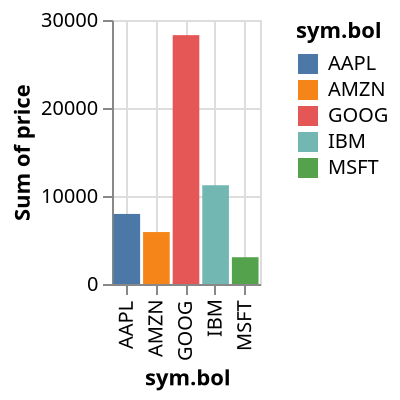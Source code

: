 {
  "$schema": "https://vega.github.io/schema/vega/v5.json",
  "autosize": {
    "type": "fit",
    "contains": "padding"
  },
  "background": "white",
  "padding": 5,
  "style": "cell",
  "data": [
    {
      "name": "interval_intervalselection_0_store"
    },
    {
      "name": "click_pointselection_0_store"
    },
    {
      "name": "legend_pointselection_0_store"
    },
    {
      "name": "legend_pointhover_0_store"
    },
    {
      "name": "dataframe",
      "values": [
        {
          "sym.bol": "MSFT",
          "da.te": "Jan 1 2000",
          "symbol": "MSFT",
          "date": "Jan 1 2000",
          "price": 39.81
        },
        {
          "sym.bol": "MSFT",
          "da.te": "Feb 1 2000",
          "symbol": "MSFT",
          "date": "Feb 1 2000",
          "price": 36.35
        },
        {
          "sym.bol": "MSFT",
          "da.te": "Mar 1 2000",
          "symbol": "MSFT",
          "date": "Mar 1 2000",
          "price": 43.22
        },
        {
          "sym.bol": "MSFT",
          "da.te": "Apr 1 2000",
          "symbol": "MSFT",
          "date": "Apr 1 2000",
          "price": 28.37
        },
        {
          "sym.bol": "MSFT",
          "da.te": "May 1 2000",
          "symbol": "MSFT",
          "date": "May 1 2000",
          "price": 25.45
        },
        {
          "sym.bol": "MSFT",
          "da.te": "Jun 1 2000",
          "symbol": "MSFT",
          "date": "Jun 1 2000",
          "price": 32.54
        },
        {
          "sym.bol": "MSFT",
          "da.te": "Jul 1 2000",
          "symbol": "MSFT",
          "date": "Jul 1 2000",
          "price": 28.4
        },
        {
          "sym.bol": "MSFT",
          "da.te": "Aug 1 2000",
          "symbol": "MSFT",
          "date": "Aug 1 2000",
          "price": 28.4
        },
        {
          "sym.bol": "MSFT",
          "da.te": "Sep 1 2000",
          "symbol": "MSFT",
          "date": "Sep 1 2000",
          "price": 24.53
        },
        {
          "sym.bol": "MSFT",
          "da.te": "Oct 1 2000",
          "symbol": "MSFT",
          "date": "Oct 1 2000",
          "price": 28.02
        },
        {
          "sym.bol": "MSFT",
          "da.te": "Nov 1 2000",
          "symbol": "MSFT",
          "date": "Nov 1 2000",
          "price": 23.34
        },
        {
          "sym.bol": "MSFT",
          "da.te": "Dec 1 2000",
          "symbol": "MSFT",
          "date": "Dec 1 2000",
          "price": 17.65
        },
        {
          "sym.bol": "MSFT",
          "da.te": "Jan 1 2001",
          "symbol": "MSFT",
          "date": "Jan 1 2001",
          "price": 24.84
        },
        {
          "sym.bol": "MSFT",
          "da.te": "Feb 1 2001",
          "symbol": "MSFT",
          "date": "Feb 1 2001",
          "price": 24.0
        },
        {
          "sym.bol": "MSFT",
          "da.te": "Mar 1 2001",
          "symbol": "MSFT",
          "date": "Mar 1 2001",
          "price": 22.25
        },
        {
          "sym.bol": "MSFT",
          "da.te": "Apr 1 2001",
          "symbol": "MSFT",
          "date": "Apr 1 2001",
          "price": 27.56
        },
        {
          "sym.bol": "MSFT",
          "da.te": "May 1 2001",
          "symbol": "MSFT",
          "date": "May 1 2001",
          "price": 28.14
        },
        {
          "sym.bol": "MSFT",
          "da.te": "Jun 1 2001",
          "symbol": "MSFT",
          "date": "Jun 1 2001",
          "price": 29.7
        },
        {
          "sym.bol": "MSFT",
          "da.te": "Jul 1 2001",
          "symbol": "MSFT",
          "date": "Jul 1 2001",
          "price": 26.93
        },
        {
          "sym.bol": "MSFT",
          "da.te": "Aug 1 2001",
          "symbol": "MSFT",
          "date": "Aug 1 2001",
          "price": 23.21
        },
        {
          "sym.bol": "MSFT",
          "da.te": "Sep 1 2001",
          "symbol": "MSFT",
          "date": "Sep 1 2001",
          "price": 20.82
        },
        {
          "sym.bol": "MSFT",
          "da.te": "Oct 1 2001",
          "symbol": "MSFT",
          "date": "Oct 1 2001",
          "price": 23.65
        },
        {
          "sym.bol": "MSFT",
          "da.te": "Nov 1 2001",
          "symbol": "MSFT",
          "date": "Nov 1 2001",
          "price": 26.12
        },
        {
          "sym.bol": "MSFT",
          "da.te": "Dec 1 2001",
          "symbol": "MSFT",
          "date": "Dec 1 2001",
          "price": 26.95
        },
        {
          "sym.bol": "MSFT",
          "da.te": "Jan 1 2002",
          "symbol": "MSFT",
          "date": "Jan 1 2002",
          "price": 25.92
        },
        {
          "sym.bol": "MSFT",
          "da.te": "Feb 1 2002",
          "symbol": "MSFT",
          "date": "Feb 1 2002",
          "price": 23.73
        },
        {
          "sym.bol": "MSFT",
          "da.te": "Mar 1 2002",
          "symbol": "MSFT",
          "date": "Mar 1 2002",
          "price": 24.53
        },
        {
          "sym.bol": "MSFT",
          "da.te": "Apr 1 2002",
          "symbol": "MSFT",
          "date": "Apr 1 2002",
          "price": 21.26
        },
        {
          "sym.bol": "MSFT",
          "da.te": "May 1 2002",
          "symbol": "MSFT",
          "date": "May 1 2002",
          "price": 20.71
        },
        {
          "sym.bol": "MSFT",
          "da.te": "Jun 1 2002",
          "symbol": "MSFT",
          "date": "Jun 1 2002",
          "price": 22.25
        },
        {
          "sym.bol": "MSFT",
          "da.te": "Jul 1 2002",
          "symbol": "MSFT",
          "date": "Jul 1 2002",
          "price": 19.52
        },
        {
          "sym.bol": "MSFT",
          "da.te": "Aug 1 2002",
          "symbol": "MSFT",
          "date": "Aug 1 2002",
          "price": 19.97
        },
        {
          "sym.bol": "MSFT",
          "da.te": "Sep 1 2002",
          "symbol": "MSFT",
          "date": "Sep 1 2002",
          "price": 17.79
        },
        {
          "sym.bol": "MSFT",
          "da.te": "Oct 1 2002",
          "symbol": "MSFT",
          "date": "Oct 1 2002",
          "price": 21.75
        },
        {
          "sym.bol": "MSFT",
          "da.te": "Nov 1 2002",
          "symbol": "MSFT",
          "date": "Nov 1 2002",
          "price": 23.46
        },
        {
          "sym.bol": "MSFT",
          "da.te": "Dec 1 2002",
          "symbol": "MSFT",
          "date": "Dec 1 2002",
          "price": 21.03
        },
        {
          "sym.bol": "MSFT",
          "da.te": "Jan 1 2003",
          "symbol": "MSFT",
          "date": "Jan 1 2003",
          "price": 19.31
        },
        {
          "sym.bol": "MSFT",
          "da.te": "Feb 1 2003",
          "symbol": "MSFT",
          "date": "Feb 1 2003",
          "price": 19.34
        },
        {
          "sym.bol": "MSFT",
          "da.te": "Mar 1 2003",
          "symbol": "MSFT",
          "date": "Mar 1 2003",
          "price": 19.76
        },
        {
          "sym.bol": "MSFT",
          "da.te": "Apr 1 2003",
          "symbol": "MSFT",
          "date": "Apr 1 2003",
          "price": 20.87
        },
        {
          "sym.bol": "MSFT",
          "da.te": "May 1 2003",
          "symbol": "MSFT",
          "date": "May 1 2003",
          "price": 20.09
        },
        {
          "sym.bol": "MSFT",
          "da.te": "Jun 1 2003",
          "symbol": "MSFT",
          "date": "Jun 1 2003",
          "price": 20.93
        },
        {
          "sym.bol": "MSFT",
          "da.te": "Jul 1 2003",
          "symbol": "MSFT",
          "date": "Jul 1 2003",
          "price": 21.56
        },
        {
          "sym.bol": "MSFT",
          "da.te": "Aug 1 2003",
          "symbol": "MSFT",
          "date": "Aug 1 2003",
          "price": 21.65
        },
        {
          "sym.bol": "MSFT",
          "da.te": "Sep 1 2003",
          "symbol": "MSFT",
          "date": "Sep 1 2003",
          "price": 22.69
        },
        {
          "sym.bol": "MSFT",
          "da.te": "Oct 1 2003",
          "symbol": "MSFT",
          "date": "Oct 1 2003",
          "price": 21.45
        },
        {
          "sym.bol": "MSFT",
          "da.te": "Nov 1 2003",
          "symbol": "MSFT",
          "date": "Nov 1 2003",
          "price": 21.1
        },
        {
          "sym.bol": "MSFT",
          "da.te": "Dec 1 2003",
          "symbol": "MSFT",
          "date": "Dec 1 2003",
          "price": 22.46
        },
        {
          "sym.bol": "MSFT",
          "da.te": "Jan 1 2004",
          "symbol": "MSFT",
          "date": "Jan 1 2004",
          "price": 22.69
        },
        {
          "sym.bol": "MSFT",
          "da.te": "Feb 1 2004",
          "symbol": "MSFT",
          "date": "Feb 1 2004",
          "price": 21.77
        },
        {
          "sym.bol": "MSFT",
          "da.te": "Mar 1 2004",
          "symbol": "MSFT",
          "date": "Mar 1 2004",
          "price": 20.46
        },
        {
          "sym.bol": "MSFT",
          "da.te": "Apr 1 2004",
          "symbol": "MSFT",
          "date": "Apr 1 2004",
          "price": 21.45
        },
        {
          "sym.bol": "MSFT",
          "da.te": "May 1 2004",
          "symbol": "MSFT",
          "date": "May 1 2004",
          "price": 21.53
        },
        {
          "sym.bol": "MSFT",
          "da.te": "Jun 1 2004",
          "symbol": "MSFT",
          "date": "Jun 1 2004",
          "price": 23.44
        },
        {
          "sym.bol": "MSFT",
          "da.te": "Jul 1 2004",
          "symbol": "MSFT",
          "date": "Jul 1 2004",
          "price": 23.38
        },
        {
          "sym.bol": "MSFT",
          "da.te": "Aug 1 2004",
          "symbol": "MSFT",
          "date": "Aug 1 2004",
          "price": 22.47
        },
        {
          "sym.bol": "MSFT",
          "da.te": "Sep 1 2004",
          "symbol": "MSFT",
          "date": "Sep 1 2004",
          "price": 22.76
        },
        {
          "sym.bol": "MSFT",
          "da.te": "Oct 1 2004",
          "symbol": "MSFT",
          "date": "Oct 1 2004",
          "price": 23.02
        },
        {
          "sym.bol": "MSFT",
          "da.te": "Nov 1 2004",
          "symbol": "MSFT",
          "date": "Nov 1 2004",
          "price": 24.6
        },
        {
          "sym.bol": "MSFT",
          "da.te": "Dec 1 2004",
          "symbol": "MSFT",
          "date": "Dec 1 2004",
          "price": 24.52
        },
        {
          "sym.bol": "MSFT",
          "da.te": "Jan 1 2005",
          "symbol": "MSFT",
          "date": "Jan 1 2005",
          "price": 24.11
        },
        {
          "sym.bol": "MSFT",
          "da.te": "Feb 1 2005",
          "symbol": "MSFT",
          "date": "Feb 1 2005",
          "price": 23.15
        },
        {
          "sym.bol": "MSFT",
          "da.te": "Mar 1 2005",
          "symbol": "MSFT",
          "date": "Mar 1 2005",
          "price": 22.24
        },
        {
          "sym.bol": "MSFT",
          "da.te": "Apr 1 2005",
          "symbol": "MSFT",
          "date": "Apr 1 2005",
          "price": 23.28
        },
        {
          "sym.bol": "MSFT",
          "da.te": "May 1 2005",
          "symbol": "MSFT",
          "date": "May 1 2005",
          "price": 23.82
        },
        {
          "sym.bol": "MSFT",
          "da.te": "Jun 1 2005",
          "symbol": "MSFT",
          "date": "Jun 1 2005",
          "price": 22.93
        },
        {
          "sym.bol": "MSFT",
          "da.te": "Jul 1 2005",
          "symbol": "MSFT",
          "date": "Jul 1 2005",
          "price": 23.64
        },
        {
          "sym.bol": "MSFT",
          "da.te": "Aug 1 2005",
          "symbol": "MSFT",
          "date": "Aug 1 2005",
          "price": 25.35
        },
        {
          "sym.bol": "MSFT",
          "da.te": "Sep 1 2005",
          "symbol": "MSFT",
          "date": "Sep 1 2005",
          "price": 23.83
        },
        {
          "sym.bol": "MSFT",
          "da.te": "Oct 1 2005",
          "symbol": "MSFT",
          "date": "Oct 1 2005",
          "price": 23.8
        },
        {
          "sym.bol": "MSFT",
          "da.te": "Nov 1 2005",
          "symbol": "MSFT",
          "date": "Nov 1 2005",
          "price": 25.71
        },
        {
          "sym.bol": "MSFT",
          "da.te": "Dec 1 2005",
          "symbol": "MSFT",
          "date": "Dec 1 2005",
          "price": 24.29
        },
        {
          "sym.bol": "MSFT",
          "da.te": "Jan 1 2006",
          "symbol": "MSFT",
          "date": "Jan 1 2006",
          "price": 26.14
        },
        {
          "sym.bol": "MSFT",
          "da.te": "Feb 1 2006",
          "symbol": "MSFT",
          "date": "Feb 1 2006",
          "price": 25.04
        },
        {
          "sym.bol": "MSFT",
          "da.te": "Mar 1 2006",
          "symbol": "MSFT",
          "date": "Mar 1 2006",
          "price": 25.36
        },
        {
          "sym.bol": "MSFT",
          "da.te": "Apr 1 2006",
          "symbol": "MSFT",
          "date": "Apr 1 2006",
          "price": 22.5
        },
        {
          "sym.bol": "MSFT",
          "da.te": "May 1 2006",
          "symbol": "MSFT",
          "date": "May 1 2006",
          "price": 21.19
        },
        {
          "sym.bol": "MSFT",
          "da.te": "Jun 1 2006",
          "symbol": "MSFT",
          "date": "Jun 1 2006",
          "price": 21.8
        },
        {
          "sym.bol": "MSFT",
          "da.te": "Jul 1 2006",
          "symbol": "MSFT",
          "date": "Jul 1 2006",
          "price": 22.51
        },
        {
          "sym.bol": "MSFT",
          "da.te": "Aug 1 2006",
          "symbol": "MSFT",
          "date": "Aug 1 2006",
          "price": 24.13
        },
        {
          "sym.bol": "MSFT",
          "da.te": "Sep 1 2006",
          "symbol": "MSFT",
          "date": "Sep 1 2006",
          "price": 25.68
        },
        {
          "sym.bol": "MSFT",
          "da.te": "Oct 1 2006",
          "symbol": "MSFT",
          "date": "Oct 1 2006",
          "price": 26.96
        },
        {
          "sym.bol": "MSFT",
          "da.te": "Nov 1 2006",
          "symbol": "MSFT",
          "date": "Nov 1 2006",
          "price": 27.66
        },
        {
          "sym.bol": "MSFT",
          "da.te": "Dec 1 2006",
          "symbol": "MSFT",
          "date": "Dec 1 2006",
          "price": 28.13
        },
        {
          "sym.bol": "MSFT",
          "da.te": "Jan 1 2007",
          "symbol": "MSFT",
          "date": "Jan 1 2007",
          "price": 29.07
        },
        {
          "sym.bol": "MSFT",
          "da.te": "Feb 1 2007",
          "symbol": "MSFT",
          "date": "Feb 1 2007",
          "price": 26.63
        },
        {
          "sym.bol": "MSFT",
          "da.te": "Mar 1 2007",
          "symbol": "MSFT",
          "date": "Mar 1 2007",
          "price": 26.35
        },
        {
          "sym.bol": "MSFT",
          "da.te": "Apr 1 2007",
          "symbol": "MSFT",
          "date": "Apr 1 2007",
          "price": 28.3
        },
        {
          "sym.bol": "MSFT",
          "da.te": "May 1 2007",
          "symbol": "MSFT",
          "date": "May 1 2007",
          "price": 29.11
        },
        {
          "sym.bol": "MSFT",
          "da.te": "Jun 1 2007",
          "symbol": "MSFT",
          "date": "Jun 1 2007",
          "price": 27.95
        },
        {
          "sym.bol": "MSFT",
          "da.te": "Jul 1 2007",
          "symbol": "MSFT",
          "date": "Jul 1 2007",
          "price": 27.5
        },
        {
          "sym.bol": "MSFT",
          "da.te": "Aug 1 2007",
          "symbol": "MSFT",
          "date": "Aug 1 2007",
          "price": 27.34
        },
        {
          "sym.bol": "MSFT",
          "da.te": "Sep 1 2007",
          "symbol": "MSFT",
          "date": "Sep 1 2007",
          "price": 28.04
        },
        {
          "sym.bol": "MSFT",
          "da.te": "Oct 1 2007",
          "symbol": "MSFT",
          "date": "Oct 1 2007",
          "price": 35.03
        },
        {
          "sym.bol": "MSFT",
          "da.te": "Nov 1 2007",
          "symbol": "MSFT",
          "date": "Nov 1 2007",
          "price": 32.09
        },
        {
          "sym.bol": "MSFT",
          "da.te": "Dec 1 2007",
          "symbol": "MSFT",
          "date": "Dec 1 2007",
          "price": 34.0
        },
        {
          "sym.bol": "MSFT",
          "da.te": "Jan 1 2008",
          "symbol": "MSFT",
          "date": "Jan 1 2008",
          "price": 31.13
        },
        {
          "sym.bol": "MSFT",
          "da.te": "Feb 1 2008",
          "symbol": "MSFT",
          "date": "Feb 1 2008",
          "price": 26.07
        },
        {
          "sym.bol": "MSFT",
          "da.te": "Mar 1 2008",
          "symbol": "MSFT",
          "date": "Mar 1 2008",
          "price": 27.21
        },
        {
          "sym.bol": "MSFT",
          "da.te": "Apr 1 2008",
          "symbol": "MSFT",
          "date": "Apr 1 2008",
          "price": 27.34
        },
        {
          "sym.bol": "MSFT",
          "da.te": "May 1 2008",
          "symbol": "MSFT",
          "date": "May 1 2008",
          "price": 27.25
        },
        {
          "sym.bol": "MSFT",
          "da.te": "Jun 1 2008",
          "symbol": "MSFT",
          "date": "Jun 1 2008",
          "price": 26.47
        },
        {
          "sym.bol": "MSFT",
          "da.te": "Jul 1 2008",
          "symbol": "MSFT",
          "date": "Jul 1 2008",
          "price": 24.75
        },
        {
          "sym.bol": "MSFT",
          "da.te": "Aug 1 2008",
          "symbol": "MSFT",
          "date": "Aug 1 2008",
          "price": 26.36
        },
        {
          "sym.bol": "MSFT",
          "da.te": "Sep 1 2008",
          "symbol": "MSFT",
          "date": "Sep 1 2008",
          "price": 25.78
        },
        {
          "sym.bol": "MSFT",
          "da.te": "Oct 1 2008",
          "symbol": "MSFT",
          "date": "Oct 1 2008",
          "price": 21.57
        },
        {
          "sym.bol": "MSFT",
          "da.te": "Nov 1 2008",
          "symbol": "MSFT",
          "date": "Nov 1 2008",
          "price": 19.66
        },
        {
          "sym.bol": "MSFT",
          "da.te": "Dec 1 2008",
          "symbol": "MSFT",
          "date": "Dec 1 2008",
          "price": 18.91
        },
        {
          "sym.bol": "MSFT",
          "da.te": "Jan 1 2009",
          "symbol": "MSFT",
          "date": "Jan 1 2009",
          "price": 16.63
        },
        {
          "sym.bol": "MSFT",
          "da.te": "Feb 1 2009",
          "symbol": "MSFT",
          "date": "Feb 1 2009",
          "price": 15.81
        },
        {
          "sym.bol": "MSFT",
          "da.te": "Mar 1 2009",
          "symbol": "MSFT",
          "date": "Mar 1 2009",
          "price": 17.99
        },
        {
          "sym.bol": "MSFT",
          "da.te": "Apr 1 2009",
          "symbol": "MSFT",
          "date": "Apr 1 2009",
          "price": 19.84
        },
        {
          "sym.bol": "MSFT",
          "da.te": "May 1 2009",
          "symbol": "MSFT",
          "date": "May 1 2009",
          "price": 20.59
        },
        {
          "sym.bol": "MSFT",
          "da.te": "Jun 1 2009",
          "symbol": "MSFT",
          "date": "Jun 1 2009",
          "price": 23.42
        },
        {
          "sym.bol": "MSFT",
          "da.te": "Jul 1 2009",
          "symbol": "MSFT",
          "date": "Jul 1 2009",
          "price": 23.18
        },
        {
          "sym.bol": "MSFT",
          "da.te": "Aug 1 2009",
          "symbol": "MSFT",
          "date": "Aug 1 2009",
          "price": 24.43
        },
        {
          "sym.bol": "MSFT",
          "da.te": "Sep 1 2009",
          "symbol": "MSFT",
          "date": "Sep 1 2009",
          "price": 25.49
        },
        {
          "sym.bol": "MSFT",
          "da.te": "Oct 1 2009",
          "symbol": "MSFT",
          "date": "Oct 1 2009",
          "price": 27.48
        },
        {
          "sym.bol": "MSFT",
          "da.te": "Nov 1 2009",
          "symbol": "MSFT",
          "date": "Nov 1 2009",
          "price": 29.27
        },
        {
          "sym.bol": "MSFT",
          "da.te": "Dec 1 2009",
          "symbol": "MSFT",
          "date": "Dec 1 2009",
          "price": 30.34
        },
        {
          "sym.bol": "MSFT",
          "da.te": "Jan 1 2010",
          "symbol": "MSFT",
          "date": "Jan 1 2010",
          "price": 28.05
        },
        {
          "sym.bol": "MSFT",
          "da.te": "Feb 1 2010",
          "symbol": "MSFT",
          "date": "Feb 1 2010",
          "price": 28.67
        },
        {
          "sym.bol": "MSFT",
          "da.te": "Mar 1 2010",
          "symbol": "MSFT",
          "date": "Mar 1 2010",
          "price": 28.8
        },
        {
          "sym.bol": "AMZN",
          "da.te": "Jan 1 2000",
          "symbol": "AMZN",
          "date": "Jan 1 2000",
          "price": 64.56
        },
        {
          "sym.bol": "AMZN",
          "da.te": "Feb 1 2000",
          "symbol": "AMZN",
          "date": "Feb 1 2000",
          "price": 68.87
        },
        {
          "sym.bol": "AMZN",
          "da.te": "Mar 1 2000",
          "symbol": "AMZN",
          "date": "Mar 1 2000",
          "price": 67.0
        },
        {
          "sym.bol": "AMZN",
          "da.te": "Apr 1 2000",
          "symbol": "AMZN",
          "date": "Apr 1 2000",
          "price": 55.19
        },
        {
          "sym.bol": "AMZN",
          "da.te": "May 1 2000",
          "symbol": "AMZN",
          "date": "May 1 2000",
          "price": 48.31
        },
        {
          "sym.bol": "AMZN",
          "da.te": "Jun 1 2000",
          "symbol": "AMZN",
          "date": "Jun 1 2000",
          "price": 36.31
        },
        {
          "sym.bol": "AMZN",
          "da.te": "Jul 1 2000",
          "symbol": "AMZN",
          "date": "Jul 1 2000",
          "price": 30.12
        },
        {
          "sym.bol": "AMZN",
          "da.te": "Aug 1 2000",
          "symbol": "AMZN",
          "date": "Aug 1 2000",
          "price": 41.5
        },
        {
          "sym.bol": "AMZN",
          "da.te": "Sep 1 2000",
          "symbol": "AMZN",
          "date": "Sep 1 2000",
          "price": 38.44
        },
        {
          "sym.bol": "AMZN",
          "da.te": "Oct 1 2000",
          "symbol": "AMZN",
          "date": "Oct 1 2000",
          "price": 36.62
        },
        {
          "sym.bol": "AMZN",
          "da.te": "Nov 1 2000",
          "symbol": "AMZN",
          "date": "Nov 1 2000",
          "price": 24.69
        },
        {
          "sym.bol": "AMZN",
          "da.te": "Dec 1 2000",
          "symbol": "AMZN",
          "date": "Dec 1 2000",
          "price": 15.56
        },
        {
          "sym.bol": "AMZN",
          "da.te": "Jan 1 2001",
          "symbol": "AMZN",
          "date": "Jan 1 2001",
          "price": 17.31
        },
        {
          "sym.bol": "AMZN",
          "da.te": "Feb 1 2001",
          "symbol": "AMZN",
          "date": "Feb 1 2001",
          "price": 10.19
        },
        {
          "sym.bol": "AMZN",
          "da.te": "Mar 1 2001",
          "symbol": "AMZN",
          "date": "Mar 1 2001",
          "price": 10.23
        },
        {
          "sym.bol": "AMZN",
          "da.te": "Apr 1 2001",
          "symbol": "AMZN",
          "date": "Apr 1 2001",
          "price": 15.78
        },
        {
          "sym.bol": "AMZN",
          "da.te": "May 1 2001",
          "symbol": "AMZN",
          "date": "May 1 2001",
          "price": 16.69
        },
        {
          "sym.bol": "AMZN",
          "da.te": "Jun 1 2001",
          "symbol": "AMZN",
          "date": "Jun 1 2001",
          "price": 14.15
        },
        {
          "sym.bol": "AMZN",
          "da.te": "Jul 1 2001",
          "symbol": "AMZN",
          "date": "Jul 1 2001",
          "price": 12.49
        },
        {
          "sym.bol": "AMZN",
          "da.te": "Aug 1 2001",
          "symbol": "AMZN",
          "date": "Aug 1 2001",
          "price": 8.94
        },
        {
          "sym.bol": "AMZN",
          "da.te": "Sep 1 2001",
          "symbol": "AMZN",
          "date": "Sep 1 2001",
          "price": 5.97
        },
        {
          "sym.bol": "AMZN",
          "da.te": "Oct 1 2001",
          "symbol": "AMZN",
          "date": "Oct 1 2001",
          "price": 6.98
        },
        {
          "sym.bol": "AMZN",
          "da.te": "Nov 1 2001",
          "symbol": "AMZN",
          "date": "Nov 1 2001",
          "price": 11.32
        },
        {
          "sym.bol": "AMZN",
          "da.te": "Dec 1 2001",
          "symbol": "AMZN",
          "date": "Dec 1 2001",
          "price": 10.82
        },
        {
          "sym.bol": "AMZN",
          "da.te": "Jan 1 2002",
          "symbol": "AMZN",
          "date": "Jan 1 2002",
          "price": 14.19
        },
        {
          "sym.bol": "AMZN",
          "da.te": "Feb 1 2002",
          "symbol": "AMZN",
          "date": "Feb 1 2002",
          "price": 14.1
        },
        {
          "sym.bol": "AMZN",
          "da.te": "Mar 1 2002",
          "symbol": "AMZN",
          "date": "Mar 1 2002",
          "price": 14.3
        },
        {
          "sym.bol": "AMZN",
          "da.te": "Apr 1 2002",
          "symbol": "AMZN",
          "date": "Apr 1 2002",
          "price": 16.69
        },
        {
          "sym.bol": "AMZN",
          "da.te": "May 1 2002",
          "symbol": "AMZN",
          "date": "May 1 2002",
          "price": 18.23
        },
        {
          "sym.bol": "AMZN",
          "da.te": "Jun 1 2002",
          "symbol": "AMZN",
          "date": "Jun 1 2002",
          "price": 16.25
        },
        {
          "sym.bol": "AMZN",
          "da.te": "Jul 1 2002",
          "symbol": "AMZN",
          "date": "Jul 1 2002",
          "price": 14.45
        },
        {
          "sym.bol": "AMZN",
          "da.te": "Aug 1 2002",
          "symbol": "AMZN",
          "date": "Aug 1 2002",
          "price": 14.94
        },
        {
          "sym.bol": "AMZN",
          "da.te": "Sep 1 2002",
          "symbol": "AMZN",
          "date": "Sep 1 2002",
          "price": 15.93
        },
        {
          "sym.bol": "AMZN",
          "da.te": "Oct 1 2002",
          "symbol": "AMZN",
          "date": "Oct 1 2002",
          "price": 19.36
        },
        {
          "sym.bol": "AMZN",
          "da.te": "Nov 1 2002",
          "symbol": "AMZN",
          "date": "Nov 1 2002",
          "price": 23.35
        },
        {
          "sym.bol": "AMZN",
          "da.te": "Dec 1 2002",
          "symbol": "AMZN",
          "date": "Dec 1 2002",
          "price": 18.89
        },
        {
          "sym.bol": "AMZN",
          "da.te": "Jan 1 2003",
          "symbol": "AMZN",
          "date": "Jan 1 2003",
          "price": 21.85
        },
        {
          "sym.bol": "AMZN",
          "da.te": "Feb 1 2003",
          "symbol": "AMZN",
          "date": "Feb 1 2003",
          "price": 22.01
        },
        {
          "sym.bol": "AMZN",
          "da.te": "Mar 1 2003",
          "symbol": "AMZN",
          "date": "Mar 1 2003",
          "price": 26.03
        },
        {
          "sym.bol": "AMZN",
          "da.te": "Apr 1 2003",
          "symbol": "AMZN",
          "date": "Apr 1 2003",
          "price": 28.69
        },
        {
          "sym.bol": "AMZN",
          "da.te": "May 1 2003",
          "symbol": "AMZN",
          "date": "May 1 2003",
          "price": 35.89
        },
        {
          "sym.bol": "AMZN",
          "da.te": "Jun 1 2003",
          "symbol": "AMZN",
          "date": "Jun 1 2003",
          "price": 36.32
        },
        {
          "sym.bol": "AMZN",
          "da.te": "Jul 1 2003",
          "symbol": "AMZN",
          "date": "Jul 1 2003",
          "price": 41.64
        },
        {
          "sym.bol": "AMZN",
          "da.te": "Aug 1 2003",
          "symbol": "AMZN",
          "date": "Aug 1 2003",
          "price": 46.32
        },
        {
          "sym.bol": "AMZN",
          "da.te": "Sep 1 2003",
          "symbol": "AMZN",
          "date": "Sep 1 2003",
          "price": 48.43
        },
        {
          "sym.bol": "AMZN",
          "da.te": "Oct 1 2003",
          "symbol": "AMZN",
          "date": "Oct 1 2003",
          "price": 54.43
        },
        {
          "sym.bol": "AMZN",
          "da.te": "Nov 1 2003",
          "symbol": "AMZN",
          "date": "Nov 1 2003",
          "price": 53.97
        },
        {
          "sym.bol": "AMZN",
          "da.te": "Dec 1 2003",
          "symbol": "AMZN",
          "date": "Dec 1 2003",
          "price": 52.62
        },
        {
          "sym.bol": "AMZN",
          "da.te": "Jan 1 2004",
          "symbol": "AMZN",
          "date": "Jan 1 2004",
          "price": 50.4
        },
        {
          "sym.bol": "AMZN",
          "da.te": "Feb 1 2004",
          "symbol": "AMZN",
          "date": "Feb 1 2004",
          "price": 43.01
        },
        {
          "sym.bol": "AMZN",
          "da.te": "Mar 1 2004",
          "symbol": "AMZN",
          "date": "Mar 1 2004",
          "price": 43.28
        },
        {
          "sym.bol": "AMZN",
          "da.te": "Apr 1 2004",
          "symbol": "AMZN",
          "date": "Apr 1 2004",
          "price": 43.6
        },
        {
          "sym.bol": "AMZN",
          "da.te": "May 1 2004",
          "symbol": "AMZN",
          "date": "May 1 2004",
          "price": 48.5
        },
        {
          "sym.bol": "AMZN",
          "da.te": "Jun 1 2004",
          "symbol": "AMZN",
          "date": "Jun 1 2004",
          "price": 54.4
        },
        {
          "sym.bol": "AMZN",
          "da.te": "Jul 1 2004",
          "symbol": "AMZN",
          "date": "Jul 1 2004",
          "price": 38.92
        },
        {
          "sym.bol": "AMZN",
          "da.te": "Aug 1 2004",
          "symbol": "AMZN",
          "date": "Aug 1 2004",
          "price": 38.14
        },
        {
          "sym.bol": "AMZN",
          "da.te": "Sep 1 2004",
          "symbol": "AMZN",
          "date": "Sep 1 2004",
          "price": 40.86
        },
        {
          "sym.bol": "AMZN",
          "da.te": "Oct 1 2004",
          "symbol": "AMZN",
          "date": "Oct 1 2004",
          "price": 34.13
        },
        {
          "sym.bol": "AMZN",
          "da.te": "Nov 1 2004",
          "symbol": "AMZN",
          "date": "Nov 1 2004",
          "price": 39.68
        },
        {
          "sym.bol": "AMZN",
          "da.te": "Dec 1 2004",
          "symbol": "AMZN",
          "date": "Dec 1 2004",
          "price": 44.29
        },
        {
          "sym.bol": "AMZN",
          "da.te": "Jan 1 2005",
          "symbol": "AMZN",
          "date": "Jan 1 2005",
          "price": 43.22
        },
        {
          "sym.bol": "AMZN",
          "da.te": "Feb 1 2005",
          "symbol": "AMZN",
          "date": "Feb 1 2005",
          "price": 35.18
        },
        {
          "sym.bol": "AMZN",
          "da.te": "Mar 1 2005",
          "symbol": "AMZN",
          "date": "Mar 1 2005",
          "price": 34.27
        },
        {
          "sym.bol": "AMZN",
          "da.te": "Apr 1 2005",
          "symbol": "AMZN",
          "date": "Apr 1 2005",
          "price": 32.36
        },
        {
          "sym.bol": "AMZN",
          "da.te": "May 1 2005",
          "symbol": "AMZN",
          "date": "May 1 2005",
          "price": 35.51
        },
        {
          "sym.bol": "AMZN",
          "da.te": "Jun 1 2005",
          "symbol": "AMZN",
          "date": "Jun 1 2005",
          "price": 33.09
        },
        {
          "sym.bol": "AMZN",
          "da.te": "Jul 1 2005",
          "symbol": "AMZN",
          "date": "Jul 1 2005",
          "price": 45.15
        },
        {
          "sym.bol": "AMZN",
          "da.te": "Aug 1 2005",
          "symbol": "AMZN",
          "date": "Aug 1 2005",
          "price": 42.7
        },
        {
          "sym.bol": "AMZN",
          "da.te": "Sep 1 2005",
          "symbol": "AMZN",
          "date": "Sep 1 2005",
          "price": 45.3
        },
        {
          "sym.bol": "AMZN",
          "da.te": "Oct 1 2005",
          "symbol": "AMZN",
          "date": "Oct 1 2005",
          "price": 39.86
        },
        {
          "sym.bol": "AMZN",
          "da.te": "Nov 1 2005",
          "symbol": "AMZN",
          "date": "Nov 1 2005",
          "price": 48.46
        },
        {
          "sym.bol": "AMZN",
          "da.te": "Dec 1 2005",
          "symbol": "AMZN",
          "date": "Dec 1 2005",
          "price": 47.15
        },
        {
          "sym.bol": "AMZN",
          "da.te": "Jan 1 2006",
          "symbol": "AMZN",
          "date": "Jan 1 2006",
          "price": 44.82
        },
        {
          "sym.bol": "AMZN",
          "da.te": "Feb 1 2006",
          "symbol": "AMZN",
          "date": "Feb 1 2006",
          "price": 37.44
        },
        {
          "sym.bol": "AMZN",
          "da.te": "Mar 1 2006",
          "symbol": "AMZN",
          "date": "Mar 1 2006",
          "price": 36.53
        },
        {
          "sym.bol": "AMZN",
          "da.te": "Apr 1 2006",
          "symbol": "AMZN",
          "date": "Apr 1 2006",
          "price": 35.21
        },
        {
          "sym.bol": "AMZN",
          "da.te": "May 1 2006",
          "symbol": "AMZN",
          "date": "May 1 2006",
          "price": 34.61
        },
        {
          "sym.bol": "AMZN",
          "da.te": "Jun 1 2006",
          "symbol": "AMZN",
          "date": "Jun 1 2006",
          "price": 38.68
        },
        {
          "sym.bol": "AMZN",
          "da.te": "Jul 1 2006",
          "symbol": "AMZN",
          "date": "Jul 1 2006",
          "price": 26.89
        },
        {
          "sym.bol": "AMZN",
          "da.te": "Aug 1 2006",
          "symbol": "AMZN",
          "date": "Aug 1 2006",
          "price": 30.83
        },
        {
          "sym.bol": "AMZN",
          "da.te": "Sep 1 2006",
          "symbol": "AMZN",
          "date": "Sep 1 2006",
          "price": 32.12
        },
        {
          "sym.bol": "AMZN",
          "da.te": "Oct 1 2006",
          "symbol": "AMZN",
          "date": "Oct 1 2006",
          "price": 38.09
        },
        {
          "sym.bol": "AMZN",
          "da.te": "Nov 1 2006",
          "symbol": "AMZN",
          "date": "Nov 1 2006",
          "price": 40.34
        },
        {
          "sym.bol": "AMZN",
          "da.te": "Dec 1 2006",
          "symbol": "AMZN",
          "date": "Dec 1 2006",
          "price": 39.46
        },
        {
          "sym.bol": "AMZN",
          "da.te": "Jan 1 2007",
          "symbol": "AMZN",
          "date": "Jan 1 2007",
          "price": 37.67
        },
        {
          "sym.bol": "AMZN",
          "da.te": "Feb 1 2007",
          "symbol": "AMZN",
          "date": "Feb 1 2007",
          "price": 39.14
        },
        {
          "sym.bol": "AMZN",
          "da.te": "Mar 1 2007",
          "symbol": "AMZN",
          "date": "Mar 1 2007",
          "price": 39.79
        },
        {
          "sym.bol": "AMZN",
          "da.te": "Apr 1 2007",
          "symbol": "AMZN",
          "date": "Apr 1 2007",
          "price": 61.33
        },
        {
          "sym.bol": "AMZN",
          "da.te": "May 1 2007",
          "symbol": "AMZN",
          "date": "May 1 2007",
          "price": 69.14
        },
        {
          "sym.bol": "AMZN",
          "da.te": "Jun 1 2007",
          "symbol": "AMZN",
          "date": "Jun 1 2007",
          "price": 68.41
        },
        {
          "sym.bol": "AMZN",
          "da.te": "Jul 1 2007",
          "symbol": "AMZN",
          "date": "Jul 1 2007",
          "price": 78.54
        },
        {
          "sym.bol": "AMZN",
          "da.te": "Aug 1 2007",
          "symbol": "AMZN",
          "date": "Aug 1 2007",
          "price": 79.91
        },
        {
          "sym.bol": "AMZN",
          "da.te": "Sep 1 2007",
          "symbol": "AMZN",
          "date": "Sep 1 2007",
          "price": 93.15
        },
        {
          "sym.bol": "AMZN",
          "da.te": "Oct 1 2007",
          "symbol": "AMZN",
          "date": "Oct 1 2007",
          "price": 89.15
        },
        {
          "sym.bol": "AMZN",
          "da.te": "Nov 1 2007",
          "symbol": "AMZN",
          "date": "Nov 1 2007",
          "price": 90.56
        },
        {
          "sym.bol": "AMZN",
          "da.te": "Dec 1 2007",
          "symbol": "AMZN",
          "date": "Dec 1 2007",
          "price": 92.64
        },
        {
          "sym.bol": "AMZN",
          "da.te": "Jan 1 2008",
          "symbol": "AMZN",
          "date": "Jan 1 2008",
          "price": 77.7
        },
        {
          "sym.bol": "AMZN",
          "da.te": "Feb 1 2008",
          "symbol": "AMZN",
          "date": "Feb 1 2008",
          "price": 64.47
        },
        {
          "sym.bol": "AMZN",
          "da.te": "Mar 1 2008",
          "symbol": "AMZN",
          "date": "Mar 1 2008",
          "price": 71.3
        },
        {
          "sym.bol": "AMZN",
          "da.te": "Apr 1 2008",
          "symbol": "AMZN",
          "date": "Apr 1 2008",
          "price": 78.63
        },
        {
          "sym.bol": "AMZN",
          "da.te": "May 1 2008",
          "symbol": "AMZN",
          "date": "May 1 2008",
          "price": 81.62
        },
        {
          "sym.bol": "AMZN",
          "da.te": "Jun 1 2008",
          "symbol": "AMZN",
          "date": "Jun 1 2008",
          "price": 73.33
        },
        {
          "sym.bol": "AMZN",
          "da.te": "Jul 1 2008",
          "symbol": "AMZN",
          "date": "Jul 1 2008",
          "price": 76.34
        },
        {
          "sym.bol": "AMZN",
          "da.te": "Aug 1 2008",
          "symbol": "AMZN",
          "date": "Aug 1 2008",
          "price": 80.81
        },
        {
          "sym.bol": "AMZN",
          "da.te": "Sep 1 2008",
          "symbol": "AMZN",
          "date": "Sep 1 2008",
          "price": 72.76
        },
        {
          "sym.bol": "AMZN",
          "da.te": "Oct 1 2008",
          "symbol": "AMZN",
          "date": "Oct 1 2008",
          "price": 57.24
        },
        {
          "sym.bol": "AMZN",
          "da.te": "Nov 1 2008",
          "symbol": "AMZN",
          "date": "Nov 1 2008",
          "price": 42.7
        },
        {
          "sym.bol": "AMZN",
          "da.te": "Dec 1 2008",
          "symbol": "AMZN",
          "date": "Dec 1 2008",
          "price": 51.28
        },
        {
          "sym.bol": "AMZN",
          "da.te": "Jan 1 2009",
          "symbol": "AMZN",
          "date": "Jan 1 2009",
          "price": 58.82
        },
        {
          "sym.bol": "AMZN",
          "da.te": "Feb 1 2009",
          "symbol": "AMZN",
          "date": "Feb 1 2009",
          "price": 64.79
        },
        {
          "sym.bol": "AMZN",
          "da.te": "Mar 1 2009",
          "symbol": "AMZN",
          "date": "Mar 1 2009",
          "price": 73.44
        },
        {
          "sym.bol": "AMZN",
          "da.te": "Apr 1 2009",
          "symbol": "AMZN",
          "date": "Apr 1 2009",
          "price": 80.52
        },
        {
          "sym.bol": "AMZN",
          "da.te": "May 1 2009",
          "symbol": "AMZN",
          "date": "May 1 2009",
          "price": 77.99
        },
        {
          "sym.bol": "AMZN",
          "da.te": "Jun 1 2009",
          "symbol": "AMZN",
          "date": "Jun 1 2009",
          "price": 83.66
        },
        {
          "sym.bol": "AMZN",
          "da.te": "Jul 1 2009",
          "symbol": "AMZN",
          "date": "Jul 1 2009",
          "price": 85.76
        },
        {
          "sym.bol": "AMZN",
          "da.te": "Aug 1 2009",
          "symbol": "AMZN",
          "date": "Aug 1 2009",
          "price": 81.19
        },
        {
          "sym.bol": "AMZN",
          "da.te": "Sep 1 2009",
          "symbol": "AMZN",
          "date": "Sep 1 2009",
          "price": 93.36
        },
        {
          "sym.bol": "AMZN",
          "da.te": "Oct 1 2009",
          "symbol": "AMZN",
          "date": "Oct 1 2009",
          "price": 118.81
        },
        {
          "sym.bol": "AMZN",
          "da.te": "Nov 1 2009",
          "symbol": "AMZN",
          "date": "Nov 1 2009",
          "price": 135.91
        },
        {
          "sym.bol": "AMZN",
          "da.te": "Dec 1 2009",
          "symbol": "AMZN",
          "date": "Dec 1 2009",
          "price": 134.52
        },
        {
          "sym.bol": "AMZN",
          "da.te": "Jan 1 2010",
          "symbol": "AMZN",
          "date": "Jan 1 2010",
          "price": 125.41
        },
        {
          "sym.bol": "AMZN",
          "da.te": "Feb 1 2010",
          "symbol": "AMZN",
          "date": "Feb 1 2010",
          "price": 118.4
        },
        {
          "sym.bol": "AMZN",
          "da.te": "Mar 1 2010",
          "symbol": "AMZN",
          "date": "Mar 1 2010",
          "price": 128.82
        },
        {
          "sym.bol": "IBM",
          "da.te": "Jan 1 2000",
          "symbol": "IBM",
          "date": "Jan 1 2000",
          "price": 100.52
        },
        {
          "sym.bol": "IBM",
          "da.te": "Feb 1 2000",
          "symbol": "IBM",
          "date": "Feb 1 2000",
          "price": 92.11
        },
        {
          "sym.bol": "IBM",
          "da.te": "Mar 1 2000",
          "symbol": "IBM",
          "date": "Mar 1 2000",
          "price": 106.11
        },
        {
          "sym.bol": "IBM",
          "da.te": "Apr 1 2000",
          "symbol": "IBM",
          "date": "Apr 1 2000",
          "price": 99.95
        },
        {
          "sym.bol": "IBM",
          "da.te": "May 1 2000",
          "symbol": "IBM",
          "date": "May 1 2000",
          "price": 96.31
        },
        {
          "sym.bol": "IBM",
          "da.te": "Jun 1 2000",
          "symbol": "IBM",
          "date": "Jun 1 2000",
          "price": 98.33
        },
        {
          "sym.bol": "IBM",
          "da.te": "Jul 1 2000",
          "symbol": "IBM",
          "date": "Jul 1 2000",
          "price": 100.74
        },
        {
          "sym.bol": "IBM",
          "da.te": "Aug 1 2000",
          "symbol": "IBM",
          "date": "Aug 1 2000",
          "price": 118.62
        },
        {
          "sym.bol": "IBM",
          "da.te": "Sep 1 2000",
          "symbol": "IBM",
          "date": "Sep 1 2000",
          "price": 101.19
        },
        {
          "sym.bol": "IBM",
          "da.te": "Oct 1 2000",
          "symbol": "IBM",
          "date": "Oct 1 2000",
          "price": 88.5
        },
        {
          "sym.bol": "IBM",
          "da.te": "Nov 1 2000",
          "symbol": "IBM",
          "date": "Nov 1 2000",
          "price": 84.12
        },
        {
          "sym.bol": "IBM",
          "da.te": "Dec 1 2000",
          "symbol": "IBM",
          "date": "Dec 1 2000",
          "price": 76.47
        },
        {
          "sym.bol": "IBM",
          "da.te": "Jan 1 2001",
          "symbol": "IBM",
          "date": "Jan 1 2001",
          "price": 100.76
        },
        {
          "sym.bol": "IBM",
          "da.te": "Feb 1 2001",
          "symbol": "IBM",
          "date": "Feb 1 2001",
          "price": 89.98
        },
        {
          "sym.bol": "IBM",
          "da.te": "Mar 1 2001",
          "symbol": "IBM",
          "date": "Mar 1 2001",
          "price": 86.63
        },
        {
          "sym.bol": "IBM",
          "da.te": "Apr 1 2001",
          "symbol": "IBM",
          "date": "Apr 1 2001",
          "price": 103.7
        },
        {
          "sym.bol": "IBM",
          "da.te": "May 1 2001",
          "symbol": "IBM",
          "date": "May 1 2001",
          "price": 100.82
        },
        {
          "sym.bol": "IBM",
          "da.te": "Jun 1 2001",
          "symbol": "IBM",
          "date": "Jun 1 2001",
          "price": 102.35
        },
        {
          "sym.bol": "IBM",
          "da.te": "Jul 1 2001",
          "symbol": "IBM",
          "date": "Jul 1 2001",
          "price": 94.87
        },
        {
          "sym.bol": "IBM",
          "da.te": "Aug 1 2001",
          "symbol": "IBM",
          "date": "Aug 1 2001",
          "price": 90.25
        },
        {
          "sym.bol": "IBM",
          "da.te": "Sep 1 2001",
          "symbol": "IBM",
          "date": "Sep 1 2001",
          "price": 82.82
        },
        {
          "sym.bol": "IBM",
          "da.te": "Oct 1 2001",
          "symbol": "IBM",
          "date": "Oct 1 2001",
          "price": 97.58
        },
        {
          "sym.bol": "IBM",
          "da.te": "Nov 1 2001",
          "symbol": "IBM",
          "date": "Nov 1 2001",
          "price": 104.5
        },
        {
          "sym.bol": "IBM",
          "da.te": "Dec 1 2001",
          "symbol": "IBM",
          "date": "Dec 1 2001",
          "price": 109.36
        },
        {
          "sym.bol": "IBM",
          "da.te": "Jan 1 2002",
          "symbol": "IBM",
          "date": "Jan 1 2002",
          "price": 97.54
        },
        {
          "sym.bol": "IBM",
          "da.te": "Feb 1 2002",
          "symbol": "IBM",
          "date": "Feb 1 2002",
          "price": 88.82
        },
        {
          "sym.bol": "IBM",
          "da.te": "Mar 1 2002",
          "symbol": "IBM",
          "date": "Mar 1 2002",
          "price": 94.15
        },
        {
          "sym.bol": "IBM",
          "da.te": "Apr 1 2002",
          "symbol": "IBM",
          "date": "Apr 1 2002",
          "price": 75.82
        },
        {
          "sym.bol": "IBM",
          "da.te": "May 1 2002",
          "symbol": "IBM",
          "date": "May 1 2002",
          "price": 72.97
        },
        {
          "sym.bol": "IBM",
          "da.te": "Jun 1 2002",
          "symbol": "IBM",
          "date": "Jun 1 2002",
          "price": 65.31
        },
        {
          "sym.bol": "IBM",
          "da.te": "Jul 1 2002",
          "symbol": "IBM",
          "date": "Jul 1 2002",
          "price": 63.86
        },
        {
          "sym.bol": "IBM",
          "da.te": "Aug 1 2002",
          "symbol": "IBM",
          "date": "Aug 1 2002",
          "price": 68.52
        },
        {
          "sym.bol": "IBM",
          "da.te": "Sep 1 2002",
          "symbol": "IBM",
          "date": "Sep 1 2002",
          "price": 53.01
        },
        {
          "sym.bol": "IBM",
          "da.te": "Oct 1 2002",
          "symbol": "IBM",
          "date": "Oct 1 2002",
          "price": 71.76
        },
        {
          "sym.bol": "IBM",
          "da.te": "Nov 1 2002",
          "symbol": "IBM",
          "date": "Nov 1 2002",
          "price": 79.16
        },
        {
          "sym.bol": "IBM",
          "da.te": "Dec 1 2002",
          "symbol": "IBM",
          "date": "Dec 1 2002",
          "price": 70.58
        },
        {
          "sym.bol": "IBM",
          "da.te": "Jan 1 2003",
          "symbol": "IBM",
          "date": "Jan 1 2003",
          "price": 71.22
        },
        {
          "sym.bol": "IBM",
          "da.te": "Feb 1 2003",
          "symbol": "IBM",
          "date": "Feb 1 2003",
          "price": 71.13
        },
        {
          "sym.bol": "IBM",
          "da.te": "Mar 1 2003",
          "symbol": "IBM",
          "date": "Mar 1 2003",
          "price": 71.57
        },
        {
          "sym.bol": "IBM",
          "da.te": "Apr 1 2003",
          "symbol": "IBM",
          "date": "Apr 1 2003",
          "price": 77.47
        },
        {
          "sym.bol": "IBM",
          "da.te": "May 1 2003",
          "symbol": "IBM",
          "date": "May 1 2003",
          "price": 80.48
        },
        {
          "sym.bol": "IBM",
          "da.te": "Jun 1 2003",
          "symbol": "IBM",
          "date": "Jun 1 2003",
          "price": 75.42
        },
        {
          "sym.bol": "IBM",
          "da.te": "Jul 1 2003",
          "symbol": "IBM",
          "date": "Jul 1 2003",
          "price": 74.28
        },
        {
          "sym.bol": "IBM",
          "da.te": "Aug 1 2003",
          "symbol": "IBM",
          "date": "Aug 1 2003",
          "price": 75.12
        },
        {
          "sym.bol": "IBM",
          "da.te": "Sep 1 2003",
          "symbol": "IBM",
          "date": "Sep 1 2003",
          "price": 80.91
        },
        {
          "sym.bol": "IBM",
          "da.te": "Oct 1 2003",
          "symbol": "IBM",
          "date": "Oct 1 2003",
          "price": 81.96
        },
        {
          "sym.bol": "IBM",
          "da.te": "Nov 1 2003",
          "symbol": "IBM",
          "date": "Nov 1 2003",
          "price": 83.08
        },
        {
          "sym.bol": "IBM",
          "da.te": "Dec 1 2003",
          "symbol": "IBM",
          "date": "Dec 1 2003",
          "price": 85.05
        },
        {
          "sym.bol": "IBM",
          "da.te": "Jan 1 2004",
          "symbol": "IBM",
          "date": "Jan 1 2004",
          "price": 91.06
        },
        {
          "sym.bol": "IBM",
          "da.te": "Feb 1 2004",
          "symbol": "IBM",
          "date": "Feb 1 2004",
          "price": 88.7
        },
        {
          "sym.bol": "IBM",
          "da.te": "Mar 1 2004",
          "symbol": "IBM",
          "date": "Mar 1 2004",
          "price": 84.41
        },
        {
          "sym.bol": "IBM",
          "da.te": "Apr 1 2004",
          "symbol": "IBM",
          "date": "Apr 1 2004",
          "price": 81.04
        },
        {
          "sym.bol": "IBM",
          "da.te": "May 1 2004",
          "symbol": "IBM",
          "date": "May 1 2004",
          "price": 81.59
        },
        {
          "sym.bol": "IBM",
          "da.te": "Jun 1 2004",
          "symbol": "IBM",
          "date": "Jun 1 2004",
          "price": 81.19
        },
        {
          "sym.bol": "IBM",
          "da.te": "Jul 1 2004",
          "symbol": "IBM",
          "date": "Jul 1 2004",
          "price": 80.19
        },
        {
          "sym.bol": "IBM",
          "da.te": "Aug 1 2004",
          "symbol": "IBM",
          "date": "Aug 1 2004",
          "price": 78.17
        },
        {
          "sym.bol": "IBM",
          "da.te": "Sep 1 2004",
          "symbol": "IBM",
          "date": "Sep 1 2004",
          "price": 79.13
        },
        {
          "sym.bol": "IBM",
          "da.te": "Oct 1 2004",
          "symbol": "IBM",
          "date": "Oct 1 2004",
          "price": 82.84
        },
        {
          "sym.bol": "IBM",
          "da.te": "Nov 1 2004",
          "symbol": "IBM",
          "date": "Nov 1 2004",
          "price": 87.15
        },
        {
          "sym.bol": "IBM",
          "da.te": "Dec 1 2004",
          "symbol": "IBM",
          "date": "Dec 1 2004",
          "price": 91.16
        },
        {
          "sym.bol": "IBM",
          "da.te": "Jan 1 2005",
          "symbol": "IBM",
          "date": "Jan 1 2005",
          "price": 86.39
        },
        {
          "sym.bol": "IBM",
          "da.te": "Feb 1 2005",
          "symbol": "IBM",
          "date": "Feb 1 2005",
          "price": 85.78
        },
        {
          "sym.bol": "IBM",
          "da.te": "Mar 1 2005",
          "symbol": "IBM",
          "date": "Mar 1 2005",
          "price": 84.66
        },
        {
          "sym.bol": "IBM",
          "da.te": "Apr 1 2005",
          "symbol": "IBM",
          "date": "Apr 1 2005",
          "price": 70.77
        },
        {
          "sym.bol": "IBM",
          "da.te": "May 1 2005",
          "symbol": "IBM",
          "date": "May 1 2005",
          "price": 70.18
        },
        {
          "sym.bol": "IBM",
          "da.te": "Jun 1 2005",
          "symbol": "IBM",
          "date": "Jun 1 2005",
          "price": 68.93
        },
        {
          "sym.bol": "IBM",
          "da.te": "Jul 1 2005",
          "symbol": "IBM",
          "date": "Jul 1 2005",
          "price": 77.53
        },
        {
          "sym.bol": "IBM",
          "da.te": "Aug 1 2005",
          "symbol": "IBM",
          "date": "Aug 1 2005",
          "price": 75.07
        },
        {
          "sym.bol": "IBM",
          "da.te": "Sep 1 2005",
          "symbol": "IBM",
          "date": "Sep 1 2005",
          "price": 74.7
        },
        {
          "sym.bol": "IBM",
          "da.te": "Oct 1 2005",
          "symbol": "IBM",
          "date": "Oct 1 2005",
          "price": 76.25
        },
        {
          "sym.bol": "IBM",
          "da.te": "Nov 1 2005",
          "symbol": "IBM",
          "date": "Nov 1 2005",
          "price": 82.98
        },
        {
          "sym.bol": "IBM",
          "da.te": "Dec 1 2005",
          "symbol": "IBM",
          "date": "Dec 1 2005",
          "price": 76.73
        },
        {
          "sym.bol": "IBM",
          "da.te": "Jan 1 2006",
          "symbol": "IBM",
          "date": "Jan 1 2006",
          "price": 75.89
        },
        {
          "sym.bol": "IBM",
          "da.te": "Feb 1 2006",
          "symbol": "IBM",
          "date": "Feb 1 2006",
          "price": 75.09
        },
        {
          "sym.bol": "IBM",
          "da.te": "Mar 1 2006",
          "symbol": "IBM",
          "date": "Mar 1 2006",
          "price": 77.17
        },
        {
          "sym.bol": "IBM",
          "da.te": "Apr 1 2006",
          "symbol": "IBM",
          "date": "Apr 1 2006",
          "price": 77.05
        },
        {
          "sym.bol": "IBM",
          "da.te": "May 1 2006",
          "symbol": "IBM",
          "date": "May 1 2006",
          "price": 75.04
        },
        {
          "sym.bol": "IBM",
          "da.te": "Jun 1 2006",
          "symbol": "IBM",
          "date": "Jun 1 2006",
          "price": 72.15
        },
        {
          "sym.bol": "IBM",
          "da.te": "Jul 1 2006",
          "symbol": "IBM",
          "date": "Jul 1 2006",
          "price": 72.7
        },
        {
          "sym.bol": "IBM",
          "da.te": "Aug 1 2006",
          "symbol": "IBM",
          "date": "Aug 1 2006",
          "price": 76.35
        },
        {
          "sym.bol": "IBM",
          "da.te": "Sep 1 2006",
          "symbol": "IBM",
          "date": "Sep 1 2006",
          "price": 77.26
        },
        {
          "sym.bol": "IBM",
          "da.te": "Oct 1 2006",
          "symbol": "IBM",
          "date": "Oct 1 2006",
          "price": 87.06
        },
        {
          "sym.bol": "IBM",
          "da.te": "Nov 1 2006",
          "symbol": "IBM",
          "date": "Nov 1 2006",
          "price": 86.95
        },
        {
          "sym.bol": "IBM",
          "da.te": "Dec 1 2006",
          "symbol": "IBM",
          "date": "Dec 1 2006",
          "price": 91.9
        },
        {
          "sym.bol": "IBM",
          "da.te": "Jan 1 2007",
          "symbol": "IBM",
          "date": "Jan 1 2007",
          "price": 93.79
        },
        {
          "sym.bol": "IBM",
          "da.te": "Feb 1 2007",
          "symbol": "IBM",
          "date": "Feb 1 2007",
          "price": 88.18
        },
        {
          "sym.bol": "IBM",
          "da.te": "Mar 1 2007",
          "symbol": "IBM",
          "date": "Mar 1 2007",
          "price": 89.44
        },
        {
          "sym.bol": "IBM",
          "da.te": "Apr 1 2007",
          "symbol": "IBM",
          "date": "Apr 1 2007",
          "price": 96.98
        },
        {
          "sym.bol": "IBM",
          "da.te": "May 1 2007",
          "symbol": "IBM",
          "date": "May 1 2007",
          "price": 101.54
        },
        {
          "sym.bol": "IBM",
          "da.te": "Jun 1 2007",
          "symbol": "IBM",
          "date": "Jun 1 2007",
          "price": 100.25
        },
        {
          "sym.bol": "IBM",
          "da.te": "Jul 1 2007",
          "symbol": "IBM",
          "date": "Jul 1 2007",
          "price": 105.4
        },
        {
          "sym.bol": "IBM",
          "da.te": "Aug 1 2007",
          "symbol": "IBM",
          "date": "Aug 1 2007",
          "price": 111.54
        },
        {
          "sym.bol": "IBM",
          "da.te": "Sep 1 2007",
          "symbol": "IBM",
          "date": "Sep 1 2007",
          "price": 112.6
        },
        {
          "sym.bol": "IBM",
          "da.te": "Oct 1 2007",
          "symbol": "IBM",
          "date": "Oct 1 2007",
          "price": 111.0
        },
        {
          "sym.bol": "IBM",
          "da.te": "Nov 1 2007",
          "symbol": "IBM",
          "date": "Nov 1 2007",
          "price": 100.9
        },
        {
          "sym.bol": "IBM",
          "da.te": "Dec 1 2007",
          "symbol": "IBM",
          "date": "Dec 1 2007",
          "price": 103.7
        },
        {
          "sym.bol": "IBM",
          "da.te": "Jan 1 2008",
          "symbol": "IBM",
          "date": "Jan 1 2008",
          "price": 102.75
        },
        {
          "sym.bol": "IBM",
          "da.te": "Feb 1 2008",
          "symbol": "IBM",
          "date": "Feb 1 2008",
          "price": 109.64
        },
        {
          "sym.bol": "IBM",
          "da.te": "Mar 1 2008",
          "symbol": "IBM",
          "date": "Mar 1 2008",
          "price": 110.87
        },
        {
          "sym.bol": "IBM",
          "da.te": "Apr 1 2008",
          "symbol": "IBM",
          "date": "Apr 1 2008",
          "price": 116.23
        },
        {
          "sym.bol": "IBM",
          "da.te": "May 1 2008",
          "symbol": "IBM",
          "date": "May 1 2008",
          "price": 125.14
        },
        {
          "sym.bol": "IBM",
          "da.te": "Jun 1 2008",
          "symbol": "IBM",
          "date": "Jun 1 2008",
          "price": 114.6
        },
        {
          "sym.bol": "IBM",
          "da.te": "Jul 1 2008",
          "symbol": "IBM",
          "date": "Jul 1 2008",
          "price": 123.74
        },
        {
          "sym.bol": "IBM",
          "da.te": "Aug 1 2008",
          "symbol": "IBM",
          "date": "Aug 1 2008",
          "price": 118.16
        },
        {
          "sym.bol": "IBM",
          "da.te": "Sep 1 2008",
          "symbol": "IBM",
          "date": "Sep 1 2008",
          "price": 113.53
        },
        {
          "sym.bol": "IBM",
          "da.te": "Oct 1 2008",
          "symbol": "IBM",
          "date": "Oct 1 2008",
          "price": 90.24
        },
        {
          "sym.bol": "IBM",
          "da.te": "Nov 1 2008",
          "symbol": "IBM",
          "date": "Nov 1 2008",
          "price": 79.65
        },
        {
          "sym.bol": "IBM",
          "da.te": "Dec 1 2008",
          "symbol": "IBM",
          "date": "Dec 1 2008",
          "price": 82.15
        },
        {
          "sym.bol": "IBM",
          "da.te": "Jan 1 2009",
          "symbol": "IBM",
          "date": "Jan 1 2009",
          "price": 89.46
        },
        {
          "sym.bol": "IBM",
          "da.te": "Feb 1 2009",
          "symbol": "IBM",
          "date": "Feb 1 2009",
          "price": 90.32
        },
        {
          "sym.bol": "IBM",
          "da.te": "Mar 1 2009",
          "symbol": "IBM",
          "date": "Mar 1 2009",
          "price": 95.09
        },
        {
          "sym.bol": "IBM",
          "da.te": "Apr 1 2009",
          "symbol": "IBM",
          "date": "Apr 1 2009",
          "price": 101.29
        },
        {
          "sym.bol": "IBM",
          "da.te": "May 1 2009",
          "symbol": "IBM",
          "date": "May 1 2009",
          "price": 104.85
        },
        {
          "sym.bol": "IBM",
          "da.te": "Jun 1 2009",
          "symbol": "IBM",
          "date": "Jun 1 2009",
          "price": 103.01
        },
        {
          "sym.bol": "IBM",
          "da.te": "Jul 1 2009",
          "symbol": "IBM",
          "date": "Jul 1 2009",
          "price": 116.34
        },
        {
          "sym.bol": "IBM",
          "da.te": "Aug 1 2009",
          "symbol": "IBM",
          "date": "Aug 1 2009",
          "price": 117.0
        },
        {
          "sym.bol": "IBM",
          "da.te": "Sep 1 2009",
          "symbol": "IBM",
          "date": "Sep 1 2009",
          "price": 118.55
        },
        {
          "sym.bol": "IBM",
          "da.te": "Oct 1 2009",
          "symbol": "IBM",
          "date": "Oct 1 2009",
          "price": 119.54
        },
        {
          "sym.bol": "IBM",
          "da.te": "Nov 1 2009",
          "symbol": "IBM",
          "date": "Nov 1 2009",
          "price": 125.79
        },
        {
          "sym.bol": "IBM",
          "da.te": "Dec 1 2009",
          "symbol": "IBM",
          "date": "Dec 1 2009",
          "price": 130.32
        },
        {
          "sym.bol": "IBM",
          "da.te": "Jan 1 2010",
          "symbol": "IBM",
          "date": "Jan 1 2010",
          "price": 121.85
        },
        {
          "sym.bol": "IBM",
          "da.te": "Feb 1 2010",
          "symbol": "IBM",
          "date": "Feb 1 2010",
          "price": 127.16
        },
        {
          "sym.bol": "IBM",
          "da.te": "Mar 1 2010",
          "symbol": "IBM",
          "date": "Mar 1 2010",
          "price": 125.55
        },
        {
          "sym.bol": "GOOG",
          "da.te": "Aug 1 2004",
          "symbol": "GOOG",
          "date": "Aug 1 2004",
          "price": 102.37
        },
        {
          "sym.bol": "GOOG",
          "da.te": "Sep 1 2004",
          "symbol": "GOOG",
          "date": "Sep 1 2004",
          "price": 129.6
        },
        {
          "sym.bol": "GOOG",
          "da.te": "Oct 1 2004",
          "symbol": "GOOG",
          "date": "Oct 1 2004",
          "price": 190.64
        },
        {
          "sym.bol": "GOOG",
          "da.te": "Nov 1 2004",
          "symbol": "GOOG",
          "date": "Nov 1 2004",
          "price": 181.98
        },
        {
          "sym.bol": "GOOG",
          "da.te": "Dec 1 2004",
          "symbol": "GOOG",
          "date": "Dec 1 2004",
          "price": 192.79
        },
        {
          "sym.bol": "GOOG",
          "da.te": "Jan 1 2005",
          "symbol": "GOOG",
          "date": "Jan 1 2005",
          "price": 195.62
        },
        {
          "sym.bol": "GOOG",
          "da.te": "Feb 1 2005",
          "symbol": "GOOG",
          "date": "Feb 1 2005",
          "price": 187.99
        },
        {
          "sym.bol": "GOOG",
          "da.te": "Mar 1 2005",
          "symbol": "GOOG",
          "date": "Mar 1 2005",
          "price": 180.51
        },
        {
          "sym.bol": "GOOG",
          "da.te": "Apr 1 2005",
          "symbol": "GOOG",
          "date": "Apr 1 2005",
          "price": 220.0
        },
        {
          "sym.bol": "GOOG",
          "da.te": "May 1 2005",
          "symbol": "GOOG",
          "date": "May 1 2005",
          "price": 277.27
        },
        {
          "sym.bol": "GOOG",
          "da.te": "Jun 1 2005",
          "symbol": "GOOG",
          "date": "Jun 1 2005",
          "price": 294.15
        },
        {
          "sym.bol": "GOOG",
          "da.te": "Jul 1 2005",
          "symbol": "GOOG",
          "date": "Jul 1 2005",
          "price": 287.76
        },
        {
          "sym.bol": "GOOG",
          "da.te": "Aug 1 2005",
          "symbol": "GOOG",
          "date": "Aug 1 2005",
          "price": 286.0
        },
        {
          "sym.bol": "GOOG",
          "da.te": "Sep 1 2005",
          "symbol": "GOOG",
          "date": "Sep 1 2005",
          "price": 316.46
        },
        {
          "sym.bol": "GOOG",
          "da.te": "Oct 1 2005",
          "symbol": "GOOG",
          "date": "Oct 1 2005",
          "price": 372.14
        },
        {
          "sym.bol": "GOOG",
          "da.te": "Nov 1 2005",
          "symbol": "GOOG",
          "date": "Nov 1 2005",
          "price": 404.91
        },
        {
          "sym.bol": "GOOG",
          "da.te": "Dec 1 2005",
          "symbol": "GOOG",
          "date": "Dec 1 2005",
          "price": 414.86
        },
        {
          "sym.bol": "GOOG",
          "da.te": "Jan 1 2006",
          "symbol": "GOOG",
          "date": "Jan 1 2006",
          "price": 432.66
        },
        {
          "sym.bol": "GOOG",
          "da.te": "Feb 1 2006",
          "symbol": "GOOG",
          "date": "Feb 1 2006",
          "price": 362.62
        },
        {
          "sym.bol": "GOOG",
          "da.te": "Mar 1 2006",
          "symbol": "GOOG",
          "date": "Mar 1 2006",
          "price": 390.0
        },
        {
          "sym.bol": "GOOG",
          "da.te": "Apr 1 2006",
          "symbol": "GOOG",
          "date": "Apr 1 2006",
          "price": 417.94
        },
        {
          "sym.bol": "GOOG",
          "da.te": "May 1 2006",
          "symbol": "GOOG",
          "date": "May 1 2006",
          "price": 371.82
        },
        {
          "sym.bol": "GOOG",
          "da.te": "Jun 1 2006",
          "symbol": "GOOG",
          "date": "Jun 1 2006",
          "price": 419.33
        },
        {
          "sym.bol": "GOOG",
          "da.te": "Jul 1 2006",
          "symbol": "GOOG",
          "date": "Jul 1 2006",
          "price": 386.6
        },
        {
          "sym.bol": "GOOG",
          "da.te": "Aug 1 2006",
          "symbol": "GOOG",
          "date": "Aug 1 2006",
          "price": 378.53
        },
        {
          "sym.bol": "GOOG",
          "da.te": "Sep 1 2006",
          "symbol": "GOOG",
          "date": "Sep 1 2006",
          "price": 401.9
        },
        {
          "sym.bol": "GOOG",
          "da.te": "Oct 1 2006",
          "symbol": "GOOG",
          "date": "Oct 1 2006",
          "price": 476.39
        },
        {
          "sym.bol": "GOOG",
          "da.te": "Nov 1 2006",
          "symbol": "GOOG",
          "date": "Nov 1 2006",
          "price": 484.81
        },
        {
          "sym.bol": "GOOG",
          "da.te": "Dec 1 2006",
          "symbol": "GOOG",
          "date": "Dec 1 2006",
          "price": 460.48
        },
        {
          "sym.bol": "GOOG",
          "da.te": "Jan 1 2007",
          "symbol": "GOOG",
          "date": "Jan 1 2007",
          "price": 501.5
        },
        {
          "sym.bol": "GOOG",
          "da.te": "Feb 1 2007",
          "symbol": "GOOG",
          "date": "Feb 1 2007",
          "price": 449.45
        },
        {
          "sym.bol": "GOOG",
          "da.te": "Mar 1 2007",
          "symbol": "GOOG",
          "date": "Mar 1 2007",
          "price": 458.16
        },
        {
          "sym.bol": "GOOG",
          "da.te": "Apr 1 2007",
          "symbol": "GOOG",
          "date": "Apr 1 2007",
          "price": 471.38
        },
        {
          "sym.bol": "GOOG",
          "da.te": "May 1 2007",
          "symbol": "GOOG",
          "date": "May 1 2007",
          "price": 497.91
        },
        {
          "sym.bol": "GOOG",
          "da.te": "Jun 1 2007",
          "symbol": "GOOG",
          "date": "Jun 1 2007",
          "price": 522.7
        },
        {
          "sym.bol": "GOOG",
          "da.te": "Jul 1 2007",
          "symbol": "GOOG",
          "date": "Jul 1 2007",
          "price": 510.0
        },
        {
          "sym.bol": "GOOG",
          "da.te": "Aug 1 2007",
          "symbol": "GOOG",
          "date": "Aug 1 2007",
          "price": 515.25
        },
        {
          "sym.bol": "GOOG",
          "da.te": "Sep 1 2007",
          "symbol": "GOOG",
          "date": "Sep 1 2007",
          "price": 567.27
        },
        {
          "sym.bol": "GOOG",
          "da.te": "Oct 1 2007",
          "symbol": "GOOG",
          "date": "Oct 1 2007",
          "price": 707.0
        },
        {
          "sym.bol": "GOOG",
          "da.te": "Nov 1 2007",
          "symbol": "GOOG",
          "date": "Nov 1 2007",
          "price": 693.0
        },
        {
          "sym.bol": "GOOG",
          "da.te": "Dec 1 2007",
          "symbol": "GOOG",
          "date": "Dec 1 2007",
          "price": 691.48
        },
        {
          "sym.bol": "GOOG",
          "da.te": "Jan 1 2008",
          "symbol": "GOOG",
          "date": "Jan 1 2008",
          "price": 564.3
        },
        {
          "sym.bol": "GOOG",
          "da.te": "Feb 1 2008",
          "symbol": "GOOG",
          "date": "Feb 1 2008",
          "price": 471.18
        },
        {
          "sym.bol": "GOOG",
          "da.te": "Mar 1 2008",
          "symbol": "GOOG",
          "date": "Mar 1 2008",
          "price": 440.47
        },
        {
          "sym.bol": "GOOG",
          "da.te": "Apr 1 2008",
          "symbol": "GOOG",
          "date": "Apr 1 2008",
          "price": 574.29
        },
        {
          "sym.bol": "GOOG",
          "da.te": "May 1 2008",
          "symbol": "GOOG",
          "date": "May 1 2008",
          "price": 585.8
        },
        {
          "sym.bol": "GOOG",
          "da.te": "Jun 1 2008",
          "symbol": "GOOG",
          "date": "Jun 1 2008",
          "price": 526.42
        },
        {
          "sym.bol": "GOOG",
          "da.te": "Jul 1 2008",
          "symbol": "GOOG",
          "date": "Jul 1 2008",
          "price": 473.75
        },
        {
          "sym.bol": "GOOG",
          "da.te": "Aug 1 2008",
          "symbol": "GOOG",
          "date": "Aug 1 2008",
          "price": 463.29
        },
        {
          "sym.bol": "GOOG",
          "da.te": "Sep 1 2008",
          "symbol": "GOOG",
          "date": "Sep 1 2008",
          "price": 400.52
        },
        {
          "sym.bol": "GOOG",
          "da.te": "Oct 1 2008",
          "symbol": "GOOG",
          "date": "Oct 1 2008",
          "price": 359.36
        },
        {
          "sym.bol": "GOOG",
          "da.te": "Nov 1 2008",
          "symbol": "GOOG",
          "date": "Nov 1 2008",
          "price": 292.96
        },
        {
          "sym.bol": "GOOG",
          "da.te": "Dec 1 2008",
          "symbol": "GOOG",
          "date": "Dec 1 2008",
          "price": 307.65
        },
        {
          "sym.bol": "GOOG",
          "da.te": "Jan 1 2009",
          "symbol": "GOOG",
          "date": "Jan 1 2009",
          "price": 338.53
        },
        {
          "sym.bol": "GOOG",
          "da.te": "Feb 1 2009",
          "symbol": "GOOG",
          "date": "Feb 1 2009",
          "price": 337.99
        },
        {
          "sym.bol": "GOOG",
          "da.te": "Mar 1 2009",
          "symbol": "GOOG",
          "date": "Mar 1 2009",
          "price": 348.06
        },
        {
          "sym.bol": "GOOG",
          "da.te": "Apr 1 2009",
          "symbol": "GOOG",
          "date": "Apr 1 2009",
          "price": 395.97
        },
        {
          "sym.bol": "GOOG",
          "da.te": "May 1 2009",
          "symbol": "GOOG",
          "date": "May 1 2009",
          "price": 417.23
        },
        {
          "sym.bol": "GOOG",
          "da.te": "Jun 1 2009",
          "symbol": "GOOG",
          "date": "Jun 1 2009",
          "price": 421.59
        },
        {
          "sym.bol": "GOOG",
          "da.te": "Jul 1 2009",
          "symbol": "GOOG",
          "date": "Jul 1 2009",
          "price": 443.05
        },
        {
          "sym.bol": "GOOG",
          "da.te": "Aug 1 2009",
          "symbol": "GOOG",
          "date": "Aug 1 2009",
          "price": 461.67
        },
        {
          "sym.bol": "GOOG",
          "da.te": "Sep 1 2009",
          "symbol": "GOOG",
          "date": "Sep 1 2009",
          "price": 495.85
        },
        {
          "sym.bol": "GOOG",
          "da.te": "Oct 1 2009",
          "symbol": "GOOG",
          "date": "Oct 1 2009",
          "price": 536.12
        },
        {
          "sym.bol": "GOOG",
          "da.te": "Nov 1 2009",
          "symbol": "GOOG",
          "date": "Nov 1 2009",
          "price": 583.0
        },
        {
          "sym.bol": "GOOG",
          "da.te": "Dec 1 2009",
          "symbol": "GOOG",
          "date": "Dec 1 2009",
          "price": 619.98
        },
        {
          "sym.bol": "GOOG",
          "da.te": "Jan 1 2010",
          "symbol": "GOOG",
          "date": "Jan 1 2010",
          "price": 529.94
        },
        {
          "sym.bol": "GOOG",
          "da.te": "Feb 1 2010",
          "symbol": "GOOG",
          "date": "Feb 1 2010",
          "price": 526.8
        },
        {
          "sym.bol": "GOOG",
          "da.te": "Mar 1 2010",
          "symbol": "GOOG",
          "date": "Mar 1 2010",
          "price": 560.19
        },
        {
          "sym.bol": "AAPL",
          "da.te": "Jan 1 2000",
          "symbol": "AAPL",
          "date": "Jan 1 2000",
          "price": 25.94
        },
        {
          "sym.bol": "AAPL",
          "da.te": "Feb 1 2000",
          "symbol": "AAPL",
          "date": "Feb 1 2000",
          "price": 28.66
        },
        {
          "sym.bol": "AAPL",
          "da.te": "Mar 1 2000",
          "symbol": "AAPL",
          "date": "Mar 1 2000",
          "price": 33.95
        },
        {
          "sym.bol": "AAPL",
          "da.te": "Apr 1 2000",
          "symbol": "AAPL",
          "date": "Apr 1 2000",
          "price": 31.01
        },
        {
          "sym.bol": "AAPL",
          "da.te": "May 1 2000",
          "symbol": "AAPL",
          "date": "May 1 2000",
          "price": 21.0
        },
        {
          "sym.bol": "AAPL",
          "da.te": "Jun 1 2000",
          "symbol": "AAPL",
          "date": "Jun 1 2000",
          "price": 26.19
        },
        {
          "sym.bol": "AAPL",
          "da.te": "Jul 1 2000",
          "symbol": "AAPL",
          "date": "Jul 1 2000",
          "price": 25.41
        },
        {
          "sym.bol": "AAPL",
          "da.te": "Aug 1 2000",
          "symbol": "AAPL",
          "date": "Aug 1 2000",
          "price": 30.47
        },
        {
          "sym.bol": "AAPL",
          "da.te": "Sep 1 2000",
          "symbol": "AAPL",
          "date": "Sep 1 2000",
          "price": 12.88
        },
        {
          "sym.bol": "AAPL",
          "da.te": "Oct 1 2000",
          "symbol": "AAPL",
          "date": "Oct 1 2000",
          "price": 9.78
        },
        {
          "sym.bol": "AAPL",
          "da.te": "Nov 1 2000",
          "symbol": "AAPL",
          "date": "Nov 1 2000",
          "price": 8.25
        },
        {
          "sym.bol": "AAPL",
          "da.te": "Dec 1 2000",
          "symbol": "AAPL",
          "date": "Dec 1 2000",
          "price": 7.44
        },
        {
          "sym.bol": "AAPL",
          "da.te": "Jan 1 2001",
          "symbol": "AAPL",
          "date": "Jan 1 2001",
          "price": 10.81
        },
        {
          "sym.bol": "AAPL",
          "da.te": "Feb 1 2001",
          "symbol": "AAPL",
          "date": "Feb 1 2001",
          "price": 9.12
        },
        {
          "sym.bol": "AAPL",
          "da.te": "Mar 1 2001",
          "symbol": "AAPL",
          "date": "Mar 1 2001",
          "price": 11.03
        },
        {
          "sym.bol": "AAPL",
          "da.te": "Apr 1 2001",
          "symbol": "AAPL",
          "date": "Apr 1 2001",
          "price": 12.74
        },
        {
          "sym.bol": "AAPL",
          "da.te": "May 1 2001",
          "symbol": "AAPL",
          "date": "May 1 2001",
          "price": 9.98
        },
        {
          "sym.bol": "AAPL",
          "da.te": "Jun 1 2001",
          "symbol": "AAPL",
          "date": "Jun 1 2001",
          "price": 11.62
        },
        {
          "sym.bol": "AAPL",
          "da.te": "Jul 1 2001",
          "symbol": "AAPL",
          "date": "Jul 1 2001",
          "price": 9.4
        },
        {
          "sym.bol": "AAPL",
          "da.te": "Aug 1 2001",
          "symbol": "AAPL",
          "date": "Aug 1 2001",
          "price": 9.27
        },
        {
          "sym.bol": "AAPL",
          "da.te": "Sep 1 2001",
          "symbol": "AAPL",
          "date": "Sep 1 2001",
          "price": 7.76
        },
        {
          "sym.bol": "AAPL",
          "da.te": "Oct 1 2001",
          "symbol": "AAPL",
          "date": "Oct 1 2001",
          "price": 8.78
        },
        {
          "sym.bol": "AAPL",
          "da.te": "Nov 1 2001",
          "symbol": "AAPL",
          "date": "Nov 1 2001",
          "price": 10.65
        },
        {
          "sym.bol": "AAPL",
          "da.te": "Dec 1 2001",
          "symbol": "AAPL",
          "date": "Dec 1 2001",
          "price": 10.95
        },
        {
          "sym.bol": "AAPL",
          "da.te": "Jan 1 2002",
          "symbol": "AAPL",
          "date": "Jan 1 2002",
          "price": 12.36
        },
        {
          "sym.bol": "AAPL",
          "da.te": "Feb 1 2002",
          "symbol": "AAPL",
          "date": "Feb 1 2002",
          "price": 10.85
        },
        {
          "sym.bol": "AAPL",
          "da.te": "Mar 1 2002",
          "symbol": "AAPL",
          "date": "Mar 1 2002",
          "price": 11.84
        },
        {
          "sym.bol": "AAPL",
          "da.te": "Apr 1 2002",
          "symbol": "AAPL",
          "date": "Apr 1 2002",
          "price": 12.14
        },
        {
          "sym.bol": "AAPL",
          "da.te": "May 1 2002",
          "symbol": "AAPL",
          "date": "May 1 2002",
          "price": 11.65
        },
        {
          "sym.bol": "AAPL",
          "da.te": "Jun 1 2002",
          "symbol": "AAPL",
          "date": "Jun 1 2002",
          "price": 8.86
        },
        {
          "sym.bol": "AAPL",
          "da.te": "Jul 1 2002",
          "symbol": "AAPL",
          "date": "Jul 1 2002",
          "price": 7.63
        },
        {
          "sym.bol": "AAPL",
          "da.te": "Aug 1 2002",
          "symbol": "AAPL",
          "date": "Aug 1 2002",
          "price": 7.38
        },
        {
          "sym.bol": "AAPL",
          "da.te": "Sep 1 2002",
          "symbol": "AAPL",
          "date": "Sep 1 2002",
          "price": 7.25
        },
        {
          "sym.bol": "AAPL",
          "da.te": "Oct 1 2002",
          "symbol": "AAPL",
          "date": "Oct 1 2002",
          "price": 8.03
        },
        {
          "sym.bol": "AAPL",
          "da.te": "Nov 1 2002",
          "symbol": "AAPL",
          "date": "Nov 1 2002",
          "price": 7.75
        },
        {
          "sym.bol": "AAPL",
          "da.te": "Dec 1 2002",
          "symbol": "AAPL",
          "date": "Dec 1 2002",
          "price": 7.16
        },
        {
          "sym.bol": "AAPL",
          "da.te": "Jan 1 2003",
          "symbol": "AAPL",
          "date": "Jan 1 2003",
          "price": 7.18
        },
        {
          "sym.bol": "AAPL",
          "da.te": "Feb 1 2003",
          "symbol": "AAPL",
          "date": "Feb 1 2003",
          "price": 7.51
        },
        {
          "sym.bol": "AAPL",
          "da.te": "Mar 1 2003",
          "symbol": "AAPL",
          "date": "Mar 1 2003",
          "price": 7.07
        },
        {
          "sym.bol": "AAPL",
          "da.te": "Apr 1 2003",
          "symbol": "AAPL",
          "date": "Apr 1 2003",
          "price": 7.11
        },
        {
          "sym.bol": "AAPL",
          "da.te": "May 1 2003",
          "symbol": "AAPL",
          "date": "May 1 2003",
          "price": 8.98
        },
        {
          "sym.bol": "AAPL",
          "da.te": "Jun 1 2003",
          "symbol": "AAPL",
          "date": "Jun 1 2003",
          "price": 9.53
        },
        {
          "sym.bol": "AAPL",
          "da.te": "Jul 1 2003",
          "symbol": "AAPL",
          "date": "Jul 1 2003",
          "price": 10.54
        },
        {
          "sym.bol": "AAPL",
          "da.te": "Aug 1 2003",
          "symbol": "AAPL",
          "date": "Aug 1 2003",
          "price": 11.31
        },
        {
          "sym.bol": "AAPL",
          "da.te": "Sep 1 2003",
          "symbol": "AAPL",
          "date": "Sep 1 2003",
          "price": 10.36
        },
        {
          "sym.bol": "AAPL",
          "da.te": "Oct 1 2003",
          "symbol": "AAPL",
          "date": "Oct 1 2003",
          "price": 11.44
        },
        {
          "sym.bol": "AAPL",
          "da.te": "Nov 1 2003",
          "symbol": "AAPL",
          "date": "Nov 1 2003",
          "price": 10.45
        },
        {
          "sym.bol": "AAPL",
          "da.te": "Dec 1 2003",
          "symbol": "AAPL",
          "date": "Dec 1 2003",
          "price": 10.69
        },
        {
          "sym.bol": "AAPL",
          "da.te": "Jan 1 2004",
          "symbol": "AAPL",
          "date": "Jan 1 2004",
          "price": 11.28
        },
        {
          "sym.bol": "AAPL",
          "da.te": "Feb 1 2004",
          "symbol": "AAPL",
          "date": "Feb 1 2004",
          "price": 11.96
        },
        {
          "sym.bol": "AAPL",
          "da.te": "Mar 1 2004",
          "symbol": "AAPL",
          "date": "Mar 1 2004",
          "price": 13.52
        },
        {
          "sym.bol": "AAPL",
          "da.te": "Apr 1 2004",
          "symbol": "AAPL",
          "date": "Apr 1 2004",
          "price": 12.89
        },
        {
          "sym.bol": "AAPL",
          "da.te": "May 1 2004",
          "symbol": "AAPL",
          "date": "May 1 2004",
          "price": 14.03
        },
        {
          "sym.bol": "AAPL",
          "da.te": "Jun 1 2004",
          "symbol": "AAPL",
          "date": "Jun 1 2004",
          "price": 16.27
        },
        {
          "sym.bol": "AAPL",
          "da.te": "Jul 1 2004",
          "symbol": "AAPL",
          "date": "Jul 1 2004",
          "price": 16.17
        },
        {
          "sym.bol": "AAPL",
          "da.te": "Aug 1 2004",
          "symbol": "AAPL",
          "date": "Aug 1 2004",
          "price": 17.25
        },
        {
          "sym.bol": "AAPL",
          "da.te": "Sep 1 2004",
          "symbol": "AAPL",
          "date": "Sep 1 2004",
          "price": 19.38
        },
        {
          "sym.bol": "AAPL",
          "da.te": "Oct 1 2004",
          "symbol": "AAPL",
          "date": "Oct 1 2004",
          "price": 26.2
        },
        {
          "sym.bol": "AAPL",
          "da.te": "Nov 1 2004",
          "symbol": "AAPL",
          "date": "Nov 1 2004",
          "price": 33.53
        },
        {
          "sym.bol": "AAPL",
          "da.te": "Dec 1 2004",
          "symbol": "AAPL",
          "date": "Dec 1 2004",
          "price": 32.2
        },
        {
          "sym.bol": "AAPL",
          "da.te": "Jan 1 2005",
          "symbol": "AAPL",
          "date": "Jan 1 2005",
          "price": 38.45
        },
        {
          "sym.bol": "AAPL",
          "da.te": "Feb 1 2005",
          "symbol": "AAPL",
          "date": "Feb 1 2005",
          "price": 44.86
        },
        {
          "sym.bol": "AAPL",
          "da.te": "Mar 1 2005",
          "symbol": "AAPL",
          "date": "Mar 1 2005",
          "price": 41.67
        },
        {
          "sym.bol": "AAPL",
          "da.te": "Apr 1 2005",
          "symbol": "AAPL",
          "date": "Apr 1 2005",
          "price": 36.06
        },
        {
          "sym.bol": "AAPL",
          "da.te": "May 1 2005",
          "symbol": "AAPL",
          "date": "May 1 2005",
          "price": 39.76
        },
        {
          "sym.bol": "AAPL",
          "da.te": "Jun 1 2005",
          "symbol": "AAPL",
          "date": "Jun 1 2005",
          "price": 36.81
        },
        {
          "sym.bol": "AAPL",
          "da.te": "Jul 1 2005",
          "symbol": "AAPL",
          "date": "Jul 1 2005",
          "price": 42.65
        },
        {
          "sym.bol": "AAPL",
          "da.te": "Aug 1 2005",
          "symbol": "AAPL",
          "date": "Aug 1 2005",
          "price": 46.89
        },
        {
          "sym.bol": "AAPL",
          "da.te": "Sep 1 2005",
          "symbol": "AAPL",
          "date": "Sep 1 2005",
          "price": 53.61
        },
        {
          "sym.bol": "AAPL",
          "da.te": "Oct 1 2005",
          "symbol": "AAPL",
          "date": "Oct 1 2005",
          "price": 57.59
        },
        {
          "sym.bol": "AAPL",
          "da.te": "Nov 1 2005",
          "symbol": "AAPL",
          "date": "Nov 1 2005",
          "price": 67.82
        },
        {
          "sym.bol": "AAPL",
          "da.te": "Dec 1 2005",
          "symbol": "AAPL",
          "date": "Dec 1 2005",
          "price": 71.89
        },
        {
          "sym.bol": "AAPL",
          "da.te": "Jan 1 2006",
          "symbol": "AAPL",
          "date": "Jan 1 2006",
          "price": 75.51
        },
        {
          "sym.bol": "AAPL",
          "da.te": "Feb 1 2006",
          "symbol": "AAPL",
          "date": "Feb 1 2006",
          "price": 68.49
        },
        {
          "sym.bol": "AAPL",
          "da.te": "Mar 1 2006",
          "symbol": "AAPL",
          "date": "Mar 1 2006",
          "price": 62.72
        },
        {
          "sym.bol": "AAPL",
          "da.te": "Apr 1 2006",
          "symbol": "AAPL",
          "date": "Apr 1 2006",
          "price": 70.39
        },
        {
          "sym.bol": "AAPL",
          "da.te": "May 1 2006",
          "symbol": "AAPL",
          "date": "May 1 2006",
          "price": 59.77
        },
        {
          "sym.bol": "AAPL",
          "da.te": "Jun 1 2006",
          "symbol": "AAPL",
          "date": "Jun 1 2006",
          "price": 57.27
        },
        {
          "sym.bol": "AAPL",
          "da.te": "Jul 1 2006",
          "symbol": "AAPL",
          "date": "Jul 1 2006",
          "price": 67.96
        },
        {
          "sym.bol": "AAPL",
          "da.te": "Aug 1 2006",
          "symbol": "AAPL",
          "date": "Aug 1 2006",
          "price": 67.85
        },
        {
          "sym.bol": "AAPL",
          "da.te": "Sep 1 2006",
          "symbol": "AAPL",
          "date": "Sep 1 2006",
          "price": 76.98
        },
        {
          "sym.bol": "AAPL",
          "da.te": "Oct 1 2006",
          "symbol": "AAPL",
          "date": "Oct 1 2006",
          "price": 81.08
        },
        {
          "sym.bol": "AAPL",
          "da.te": "Nov 1 2006",
          "symbol": "AAPL",
          "date": "Nov 1 2006",
          "price": 91.66
        },
        {
          "sym.bol": "AAPL",
          "da.te": "Dec 1 2006",
          "symbol": "AAPL",
          "date": "Dec 1 2006",
          "price": 84.84
        },
        {
          "sym.bol": "AAPL",
          "da.te": "Jan 1 2007",
          "symbol": "AAPL",
          "date": "Jan 1 2007",
          "price": 85.73
        },
        {
          "sym.bol": "AAPL",
          "da.te": "Feb 1 2007",
          "symbol": "AAPL",
          "date": "Feb 1 2007",
          "price": 84.61
        },
        {
          "sym.bol": "AAPL",
          "da.te": "Mar 1 2007",
          "symbol": "AAPL",
          "date": "Mar 1 2007",
          "price": 92.91
        },
        {
          "sym.bol": "AAPL",
          "da.te": "Apr 1 2007",
          "symbol": "AAPL",
          "date": "Apr 1 2007",
          "price": 99.8
        },
        {
          "sym.bol": "AAPL",
          "da.te": "May 1 2007",
          "symbol": "AAPL",
          "date": "May 1 2007",
          "price": 121.19
        },
        {
          "sym.bol": "AAPL",
          "da.te": "Jun 1 2007",
          "symbol": "AAPL",
          "date": "Jun 1 2007",
          "price": 122.04
        },
        {
          "sym.bol": "AAPL",
          "da.te": "Jul 1 2007",
          "symbol": "AAPL",
          "date": "Jul 1 2007",
          "price": 131.76
        },
        {
          "sym.bol": "AAPL",
          "da.te": "Aug 1 2007",
          "symbol": "AAPL",
          "date": "Aug 1 2007",
          "price": 138.48
        },
        {
          "sym.bol": "AAPL",
          "da.te": "Sep 1 2007",
          "symbol": "AAPL",
          "date": "Sep 1 2007",
          "price": 153.47
        },
        {
          "sym.bol": "AAPL",
          "da.te": "Oct 1 2007",
          "symbol": "AAPL",
          "date": "Oct 1 2007",
          "price": 189.95
        },
        {
          "sym.bol": "AAPL",
          "da.te": "Nov 1 2007",
          "symbol": "AAPL",
          "date": "Nov 1 2007",
          "price": 182.22
        },
        {
          "sym.bol": "AAPL",
          "da.te": "Dec 1 2007",
          "symbol": "AAPL",
          "date": "Dec 1 2007",
          "price": 198.08
        },
        {
          "sym.bol": "AAPL",
          "da.te": "Jan 1 2008",
          "symbol": "AAPL",
          "date": "Jan 1 2008",
          "price": 135.36
        },
        {
          "sym.bol": "AAPL",
          "da.te": "Feb 1 2008",
          "symbol": "AAPL",
          "date": "Feb 1 2008",
          "price": 125.02
        },
        {
          "sym.bol": "AAPL",
          "da.te": "Mar 1 2008",
          "symbol": "AAPL",
          "date": "Mar 1 2008",
          "price": 143.5
        },
        {
          "sym.bol": "AAPL",
          "da.te": "Apr 1 2008",
          "symbol": "AAPL",
          "date": "Apr 1 2008",
          "price": 173.95
        },
        {
          "sym.bol": "AAPL",
          "da.te": "May 1 2008",
          "symbol": "AAPL",
          "date": "May 1 2008",
          "price": 188.75
        },
        {
          "sym.bol": "AAPL",
          "da.te": "Jun 1 2008",
          "symbol": "AAPL",
          "date": "Jun 1 2008",
          "price": 167.44
        },
        {
          "sym.bol": "AAPL",
          "da.te": "Jul 1 2008",
          "symbol": "AAPL",
          "date": "Jul 1 2008",
          "price": 158.95
        },
        {
          "sym.bol": "AAPL",
          "da.te": "Aug 1 2008",
          "symbol": "AAPL",
          "date": "Aug 1 2008",
          "price": 169.53
        },
        {
          "sym.bol": "AAPL",
          "da.te": "Sep 1 2008",
          "symbol": "AAPL",
          "date": "Sep 1 2008",
          "price": 113.66
        },
        {
          "sym.bol": "AAPL",
          "da.te": "Oct 1 2008",
          "symbol": "AAPL",
          "date": "Oct 1 2008",
          "price": 107.59
        },
        {
          "sym.bol": "AAPL",
          "da.te": "Nov 1 2008",
          "symbol": "AAPL",
          "date": "Nov 1 2008",
          "price": 92.67
        },
        {
          "sym.bol": "AAPL",
          "da.te": "Dec 1 2008",
          "symbol": "AAPL",
          "date": "Dec 1 2008",
          "price": 85.35
        },
        {
          "sym.bol": "AAPL",
          "da.te": "Jan 1 2009",
          "symbol": "AAPL",
          "date": "Jan 1 2009",
          "price": 90.13
        },
        {
          "sym.bol": "AAPL",
          "da.te": "Feb 1 2009",
          "symbol": "AAPL",
          "date": "Feb 1 2009",
          "price": 89.31
        },
        {
          "sym.bol": "AAPL",
          "da.te": "Mar 1 2009",
          "symbol": "AAPL",
          "date": "Mar 1 2009",
          "price": 105.12
        },
        {
          "sym.bol": "AAPL",
          "da.te": "Apr 1 2009",
          "symbol": "AAPL",
          "date": "Apr 1 2009",
          "price": 125.83
        },
        {
          "sym.bol": "AAPL",
          "da.te": "May 1 2009",
          "symbol": "AAPL",
          "date": "May 1 2009",
          "price": 135.81
        },
        {
          "sym.bol": "AAPL",
          "da.te": "Jun 1 2009",
          "symbol": "AAPL",
          "date": "Jun 1 2009",
          "price": 142.43
        },
        {
          "sym.bol": "AAPL",
          "da.te": "Jul 1 2009",
          "symbol": "AAPL",
          "date": "Jul 1 2009",
          "price": 163.39
        },
        {
          "sym.bol": "AAPL",
          "da.te": "Aug 1 2009",
          "symbol": "AAPL",
          "date": "Aug 1 2009",
          "price": 168.21
        },
        {
          "sym.bol": "AAPL",
          "da.te": "Sep 1 2009",
          "symbol": "AAPL",
          "date": "Sep 1 2009",
          "price": 185.35
        },
        {
          "sym.bol": "AAPL",
          "da.te": "Oct 1 2009",
          "symbol": "AAPL",
          "date": "Oct 1 2009",
          "price": 188.5
        },
        {
          "sym.bol": "AAPL",
          "da.te": "Nov 1 2009",
          "symbol": "AAPL",
          "date": "Nov 1 2009",
          "price": 199.91
        },
        {
          "sym.bol": "AAPL",
          "da.te": "Dec 1 2009",
          "symbol": "AAPL",
          "date": "Dec 1 2009",
          "price": 210.73
        },
        {
          "sym.bol": "AAPL",
          "da.te": "Jan 1 2010",
          "symbol": "AAPL",
          "date": "Jan 1 2010",
          "price": 192.06
        },
        {
          "sym.bol": "AAPL",
          "da.te": "Feb 1 2010",
          "symbol": "AAPL",
          "date": "Feb 1 2010",
          "price": 204.62
        },
        {
          "sym.bol": "AAPL",
          "da.te": "Mar 1 2010",
          "symbol": "AAPL",
          "date": "Mar 1 2010",
          "price": 223.02
        }
      ]
    },
    {
      "name": "data_0",
      "source": "dataframe",
      "transform": [
        {
          "type": "aggregate",
          "groupby": [
            "sym\\.bol"
          ],
          "ops": [
            "sum"
          ],
          "fields": [
            "price"
          ],
          "as": [
            "sum_price"
          ]
        },
        {
          "type": "filter",
          "expr": "isValid(datum[\"sum_price\"]) && isFinite(+datum[\"sum_price\"])"
        }
      ]
    }
  ],
  "signals": [
    {
      "name": "width",
      "init": "isFinite(containerSize()[0]) ? containerSize()[0] : 200",
      "on": [
        {
          "update": "isFinite(containerSize()[0]) ? containerSize()[0] : 200",
          "events": "window:resize"
        }
      ]
    },
    {
      "name": "height",
      "init": "isFinite(containerSize()[1]) ? containerSize()[1] : 200",
      "on": [
        {
          "update": "isFinite(containerSize()[1]) ? containerSize()[1] : 200",
          "events": "window:resize"
        }
      ]
    },
    {
      "name": "unit",
      "value": {},
      "on": [
        {
          "events": "pointermove",
          "update": "isTuple(group()) ? group() : unit"
        }
      ]
    },
    {
      "name": "legend_pointhover_0_sym__bol_legend",
      "value": null,
      "on": [
        {
          "events": [
            {
              "source": "view",
              "type": "click",
              "markname": "sym__bol_legend_symbols"
            },
            {
              "source": "view",
              "type": "click",
              "markname": "sym__bol_legend_labels"
            },
            {
              "source": "view",
              "type": "click",
              "markname": "sym__bol_legend_entries"
            }
          ],
          "update": "isDefined(datum.value) ? datum.value : item().items[0].items[0].datum.value",
          "force": true
        },
        {
          "events": [
            {
              "source": "view",
              "type": "click"
            }
          ],
          "update": "!event.item || !datum ? null : legend_pointhover_0_sym__bol_legend",
          "force": true
        }
      ]
    },
    {
      "name": "legend_pointselection_0_sym__bol_legend",
      "value": null,
      "on": [
        {
          "events": [
            {
              "source": "view",
              "type": "click",
              "markname": "sym__bol_legend_symbols"
            },
            {
              "source": "view",
              "type": "click",
              "markname": "sym__bol_legend_labels"
            },
            {
              "source": "view",
              "type": "click",
              "markname": "sym__bol_legend_entries"
            }
          ],
          "update": "isDefined(datum.value) ? datum.value : item().items[0].items[0].datum.value",
          "force": true
        },
        {
          "events": [
            {
              "source": "view",
              "type": "click"
            }
          ],
          "update": "!event.item || !datum ? null : legend_pointselection_0_sym__bol_legend",
          "force": true
        }
      ]
    },
    {
      "name": "interval_intervalselection_0",
      "update": "vlSelectionResolve(\"interval_intervalselection_0_store\", \"union\")"
    },
    {
      "name": "click_pointselection_0",
      "update": "vlSelectionResolve(\"click_pointselection_0_store\", \"union\", true, true)"
    },
    {
      "name": "legend_pointselection_0",
      "update": "vlSelectionResolve(\"legend_pointselection_0_store\", \"union\", true, true)"
    },
    {
      "name": "legend_pointhover_0",
      "update": "vlSelectionResolve(\"legend_pointhover_0_store\", \"union\", true, true)"
    },
    {
      "name": "interval_intervalselection_0_x",
      "value": [],
      "on": [
        {
          "events": {
            "source": "scope",
            "type": "pointerdown",
            "filter": [
              "!event.item || event.item.mark.name !== \"interval_intervalselection_0_brush\""
            ]
          },
          "update": "[x(unit), x(unit)]"
        },
        {
          "events": {
            "source": "window",
            "type": "pointermove",
            "consume": true,
            "between": [
              {
                "source": "scope",
                "type": "pointerdown",
                "filter": [
                  "!event.item || event.item.mark.name !== \"interval_intervalselection_0_brush\""
                ]
              },
              {
                "source": "window",
                "type": "pointerup"
              }
            ]
          },
          "update": "[interval_intervalselection_0_x[0], clamp(x(unit), 0, width)]"
        },
        {
          "events": {
            "signal": "interval_intervalselection_0_scale_trigger"
          },
          "update": "[0, 0]"
        },
        {
          "events": [
            {
              "source": "view",
              "type": "dblclick"
            }
          ],
          "update": "[0, 0]"
        },
        {
          "events": {
            "signal": "interval_intervalselection_0_translate_delta"
          },
          "update": "clampRange(panLinear(interval_intervalselection_0_translate_anchor.extent_x, interval_intervalselection_0_translate_delta.x / span(interval_intervalselection_0_translate_anchor.extent_x)), 0, width)"
        }
      ]
    },
    {
      "name": "interval_intervalselection_0_sym__bol",
      "on": [
        {
          "events": {
            "signal": "interval_intervalselection_0_x"
          },
          "update": "interval_intervalselection_0_x[0] === interval_intervalselection_0_x[1] ? null : invert(\"x\", interval_intervalselection_0_x)"
        }
      ]
    },
    {
      "name": "interval_intervalselection_0_scale_trigger",
      "value": {},
      "on": [
        {
          "events": [
            {
              "scale": "x"
            }
          ],
          "update": "(!isArray(interval_intervalselection_0_sym__bol) || (invert(\"x\", interval_intervalselection_0_x)[0] === interval_intervalselection_0_sym__bol[0] && invert(\"x\", interval_intervalselection_0_x)[1] === interval_intervalselection_0_sym__bol[1])) ? interval_intervalselection_0_scale_trigger : {}"
        }
      ]
    },
    {
      "name": "interval_intervalselection_0_tuple",
      "on": [
        {
          "events": [
            {
              "signal": "interval_intervalselection_0_sym__bol"
            }
          ],
          "update": "interval_intervalselection_0_sym__bol ? {unit: \"layer_0_layer_0_layer_0\", fields: interval_intervalselection_0_tuple_fields, values: [interval_intervalselection_0_sym__bol]} : null"
        }
      ]
    },
    {
      "name": "interval_intervalselection_0_tuple_fields",
      "value": [
        {
          "field": "sym\\.bol",
          "channel": "x",
          "type": "E"
        }
      ]
    },
    {
      "name": "interval_intervalselection_0_translate_anchor",
      "value": {},
      "on": [
        {
          "events": [
            {
              "source": "scope",
              "type": "pointerdown",
              "markname": "interval_intervalselection_0_brush"
            }
          ],
          "update": "{x: x(unit), y: y(unit), extent_x: slice(interval_intervalselection_0_x)}"
        }
      ]
    },
    {
      "name": "interval_intervalselection_0_translate_delta",
      "value": {},
      "on": [
        {
          "events": [
            {
              "source": "window",
              "type": "pointermove",
              "consume": true,
              "between": [
                {
                  "source": "scope",
                  "type": "pointerdown",
                  "markname": "interval_intervalselection_0_brush"
                },
                {
                  "source": "window",
                  "type": "pointerup"
                }
              ]
            }
          ],
          "update": "{x: interval_intervalselection_0_translate_anchor.x - x(unit), y: interval_intervalselection_0_translate_anchor.y - y(unit)}"
        }
      ]
    },
    {
      "name": "interval_intervalselection_0_modify",
      "on": [
        {
          "events": {
            "signal": "interval_intervalselection_0_tuple"
          },
          "update": "modify(\"interval_intervalselection_0_store\", interval_intervalselection_0_tuple, true)"
        }
      ]
    },
    {
      "name": "click_pointselection_0_tuple",
      "on": [
        {
          "events": [
            {
              "source": "scope",
              "type": "click"
            }
          ],
          "update": "datum && item().mark.marktype !== 'group' && indexof(item().mark.role, 'legend') < 0 && indexof(item().mark.name, 'interval_intervalselection_0_brush') < 0 ? {unit: \"layer_0_layer_0_layer_0\", fields: click_pointselection_0_tuple_fields, values: [(item().isVoronoi ? datum.datum : datum)[\"sym\\\\.bol\"]]} : null",
          "force": true
        },
        {
          "events": [
            {
              "source": "view",
              "type": "dblclick"
            }
          ],
          "update": "null"
        }
      ]
    },
    {
      "name": "click_pointselection_0_tuple_fields",
      "value": [
        {
          "field": "sym\\.bol",
          "channel": "x",
          "type": "E"
        }
      ]
    },
    {
      "name": "click_pointselection_0_toggle",
      "value": false,
      "on": [
        {
          "events": [
            {
              "source": "scope",
              "type": "click"
            }
          ],
          "update": "false"
        },
        {
          "events": [
            {
              "source": "view",
              "type": "dblclick"
            }
          ],
          "update": "false"
        }
      ]
    },
    {
      "name": "click_pointselection_0_modify",
      "on": [
        {
          "events": {
            "signal": "click_pointselection_0_tuple"
          },
          "update": "modify(\"click_pointselection_0_store\", click_pointselection_0_toggle ? null : click_pointselection_0_tuple, click_pointselection_0_toggle ? null : true, click_pointselection_0_toggle ? click_pointselection_0_tuple : null)"
        }
      ]
    },
    {
      "name": "legend_pointselection_0_tuple",
      "update": "legend_pointselection_0_sym__bol_legend !== null ? {fields: legend_pointselection_0_tuple_fields, values: [legend_pointselection_0_sym__bol_legend]} : null"
    },
    {
      "name": "legend_pointselection_0_tuple_fields",
      "value": [
        {
          "field": "sym\\.bol",
          "channel": "color",
          "type": "E"
        }
      ]
    },
    {
      "name": "legend_pointselection_0_toggle",
      "value": false,
      "on": [
        {
          "events": {
            "merge": [
              {
                "source": "view",
                "type": "click"
              }
            ]
          },
          "update": "event.shiftKey"
        }
      ]
    },
    {
      "name": "legend_pointselection_0_modify",
      "on": [
        {
          "events": {
            "signal": "legend_pointselection_0_tuple"
          },
          "update": "modify(\"legend_pointselection_0_store\", legend_pointselection_0_toggle ? null : legend_pointselection_0_tuple, legend_pointselection_0_toggle ? null : true, legend_pointselection_0_toggle ? legend_pointselection_0_tuple : null)"
        }
      ]
    },
    {
      "name": "legend_pointhover_0_tuple",
      "update": "legend_pointhover_0_sym__bol_legend !== null ? {fields: legend_pointhover_0_tuple_fields, values: [legend_pointhover_0_sym__bol_legend]} : null"
    },
    {
      "name": "legend_pointhover_0_tuple_fields",
      "value": [
        {
          "field": "sym\\.bol",
          "channel": "color",
          "type": "E"
        }
      ]
    },
    {
      "name": "legend_pointhover_0_toggle",
      "value": false,
      "on": [
        {
          "events": {
            "merge": [
              {
                "source": "view",
                "type": "click"
              }
            ]
          },
          "update": "event.shiftKey"
        }
      ]
    },
    {
      "name": "legend_pointhover_0_modify",
      "on": [
        {
          "events": {
            "signal": "legend_pointhover_0_tuple"
          },
          "update": "modify(\"legend_pointhover_0_store\", legend_pointhover_0_toggle ? null : legend_pointhover_0_tuple, legend_pointhover_0_toggle ? null : true, legend_pointhover_0_toggle ? legend_pointhover_0_tuple : null)"
        }
      ]
    },
    {
      "name": "cursor",
      "value": "default",
      "on": [
        {
          "events": "mousemove",
          "update": "if(isDefined((group()).bounds), if(item().mark.marktype != 'group', 'default', 'crosshair'), 'default')"
        }
      ]
    }
  ],
  "marks": [
    {
      "name": "interval_intervalselection_0_brush_bg",
      "type": "rect",
      "clip": true,
      "encode": {
        "enter": {
          "fill": {
            "value": "#669EFF"
          },
          "fillOpacity": {
            "value": 0.07
          }
        },
        "update": {
          "x": [
            {
              "test": "data(\"interval_intervalselection_0_store\").length && data(\"interval_intervalselection_0_store\")[0].unit === \"layer_0_layer_0_layer_0\"",
              "signal": "interval_intervalselection_0_x[0]"
            },
            {
              "value": 0
            }
          ],
          "y": [
            {
              "test": "data(\"interval_intervalselection_0_store\").length && data(\"interval_intervalselection_0_store\")[0].unit === \"layer_0_layer_0_layer_0\"",
              "value": 0
            },
            {
              "value": 0
            }
          ],
          "x2": [
            {
              "test": "data(\"interval_intervalselection_0_store\").length && data(\"interval_intervalselection_0_store\")[0].unit === \"layer_0_layer_0_layer_0\"",
              "signal": "interval_intervalselection_0_x[1]"
            },
            {
              "value": 0
            }
          ],
          "y2": [
            {
              "test": "data(\"interval_intervalselection_0_store\").length && data(\"interval_intervalselection_0_store\")[0].unit === \"layer_0_layer_0_layer_0\"",
              "field": {
                "group": "height"
              }
            },
            {
              "value": 0
            }
          ]
        }
      }
    },
    {
      "name": "layer_0_layer_0_layer_0_marks",
      "type": "rect",
      "clip": true,
      "style": [
        "bar"
      ],
      "interactive": true,
      "from": {
        "data": "data_0"
      },
      "encode": {
        "update": {
          "cursor": {
            "value": "pointer"
          },
          "fill": {
            "scale": "layer_0_layer_0_color",
            "field": "sym\\.bol"
          },
          "opacity": [
            {
              "test": "!((!length(data(\"interval_intervalselection_0_store\")) || vlSelectionTest(\"interval_intervalselection_0_store\", datum)) && (!length(data(\"click_pointselection_0_store\")) || vlSelectionTest(\"click_pointselection_0_store\", datum)) && ((length(data(\"legend_pointselection_0_store\")) && vlSelectionTest(\"legend_pointselection_0_store\", datum)) || (!length(data(\"legend_pointhover_0_store\")) || vlSelectionTest(\"legend_pointhover_0_store\", datum))))",
              "value": 0.3
            },
            {
              "value": 1
            }
          ],
          "tooltip": {
            "signal": "{\"sym\\.bol\": isValid(datum[\"sym.bol\"]) ? datum[\"sym.bol\"] : \"\"+datum[\"sym.bol\"], \"Sum of price\": datum[\"sum_price\"]}"
          },
          "ariaRoleDescription": {
            "value": "bar"
          },
          "description": {
            "signal": "\"sym.bol: \" + (isValid(datum[\"sym.bol\"]) ? datum[\"sym.bol\"] : \"\"+datum[\"sym.bol\"]) + \"; Sum of price: \" + (datum[\"sum_price\"]) + \"; sym\\.bol: \" + (isValid(datum[\"sym.bol\"]) ? datum[\"sym.bol\"] : \"\"+datum[\"sym.bol\"])"
          },
          "x": {
            "scale": "x",
            "field": "sym\\.bol"
          },
          "width": {
            "signal": "max(0.25, bandwidth('x'))"
          },
          "y": {
            "scale": "y",
            "field": "sum_price"
          },
          "y2": {
            "scale": "y",
            "value": 0
          }
        }
      }
    },
    {
      "name": "interval_intervalselection_0_brush",
      "type": "rect",
      "clip": true,
      "encode": {
        "enter": {
          "fill": {
            "value": "transparent"
          }
        },
        "update": {
          "x": [
            {
              "test": "data(\"interval_intervalselection_0_store\").length && data(\"interval_intervalselection_0_store\")[0].unit === \"layer_0_layer_0_layer_0\"",
              "signal": "interval_intervalselection_0_x[0]"
            },
            {
              "value": 0
            }
          ],
          "y": [
            {
              "test": "data(\"interval_intervalselection_0_store\").length && data(\"interval_intervalselection_0_store\")[0].unit === \"layer_0_layer_0_layer_0\"",
              "value": 0
            },
            {
              "value": 0
            }
          ],
          "x2": [
            {
              "test": "data(\"interval_intervalselection_0_store\").length && data(\"interval_intervalselection_0_store\")[0].unit === \"layer_0_layer_0_layer_0\"",
              "signal": "interval_intervalselection_0_x[1]"
            },
            {
              "value": 0
            }
          ],
          "y2": [
            {
              "test": "data(\"interval_intervalselection_0_store\").length && data(\"interval_intervalselection_0_store\")[0].unit === \"layer_0_layer_0_layer_0\"",
              "field": {
                "group": "height"
              }
            },
            {
              "value": 0
            }
          ],
          "stroke": [
            {
              "test": "interval_intervalselection_0_x[0] !== interval_intervalselection_0_x[1]",
              "value": "#669EFF"
            },
            {
              "value": null
            }
          ],
          "strokeOpacity": [
            {
              "test": "interval_intervalselection_0_x[0] !== interval_intervalselection_0_x[1]",
              "value": 0.4
            },
            {
              "value": null
            }
          ]
        }
      }
    }
  ],
  "scales": [
    {
      "name": "x",
      "type": "band",
      "domain": {
        "data": "data_0",
        "field": "sym\\.bol",
        "sort": true
      },
      "range": [
        0,
        {
          "signal": "width"
        }
      ],
      "paddingInner": 0.1,
      "paddingOuter": 0.05
    },
    {
      "name": "y",
      "type": "linear",
      "domain": {
        "data": "data_0",
        "field": "sum_price"
      },
      "range": [
        {
          "signal": "height"
        },
        0
      ],
      "nice": true,
      "zero": true
    },
    {
      "name": "layer_0_layer_0_color",
      "type": "ordinal",
      "domain": {
        "data": "data_0",
        "field": "sym\\.bol",
        "sort": true
      },
      "range": [
        "#4C78A8",
        "#F58518",
        "#E45756",
        "#72B7B2",
        "#54A24B",
        "#EECA3B",
        "#B279A2",
        "#FF9DA6",
        "#9D755D",
        "#BAB0AC"
      ]
    }
  ],
  "axes": [
    {
      "scale": "x",
      "orient": "bottom",
      "grid": true,
      "gridScale": "y",
      "domain": false,
      "labels": false,
      "aria": false,
      "maxExtent": 0,
      "minExtent": 0,
      "ticks": false,
      "zindex": 0
    },
    {
      "scale": "y",
      "orient": "left",
      "grid": true,
      "gridScale": "x",
      "tickCount": {
        "signal": "ceil(height/40)"
      },
      "domain": false,
      "labels": false,
      "aria": false,
      "maxExtent": 0,
      "minExtent": 0,
      "ticks": false,
      "zindex": 0
    },
    {
      "scale": "x",
      "orient": "bottom",
      "grid": false,
      "title": "sym.bol",
      "labelFlush": false,
      "labelOverlap": "greedy",
      "labels": true,
      "ticks": true,
      "labelAlign": "right",
      "labelAngle": 270,
      "labelBaseline": "middle",
      "zindex": 0
    },
    {
      "scale": "y",
      "orient": "left",
      "grid": false,
      "title": "Sum of price",
      "labelFlush": false,
      "labels": true,
      "ticks": true,
      "labelOverlap": true,
      "tickCount": {
        "signal": "ceil(height/40)"
      },
      "encode": {
        "labels": {
          "update": {
            "text": {
              "signal": "datum.value"
            }
          }
        }
      },
      "zindex": 0
    }
  ],
  "legends": [
    {
      "symbolOpacity": 1,
      "title": "sym.bol",
      "fill": "layer_0_layer_0_color",
      "symbolType": "square",
      "encode": {
        "labels": {
          "name": "sym__bol_legend_labels",
          "interactive": true,
          "update": {
            "opacity": [
              {
                "test": "(!length(data(\"legend_pointselection_0_store\")) || (legend_pointselection_0[\"sym\\\\.bol\"] && indexof(legend_pointselection_0[\"sym\\\\.bol\"], datum.value) >= 0)) || (!length(data(\"legend_pointhover_0_store\")) || (legend_pointhover_0[\"sym\\\\.bol\"] && indexof(legend_pointhover_0[\"sym\\\\.bol\"], datum.value) >= 0))",
                "value": 1
              },
              {
                "value": 0.35
              }
            ]
          }
        },
        "symbols": {
          "name": "sym__bol_legend_symbols",
          "interactive": true,
          "update": {
            "opacity": [
              {
                "test": "(!length(data(\"legend_pointselection_0_store\")) || (legend_pointselection_0[\"sym\\\\.bol\"] && indexof(legend_pointselection_0[\"sym\\\\.bol\"], datum.value) >= 0)) || (!length(data(\"legend_pointhover_0_store\")) || (legend_pointhover_0[\"sym\\\\.bol\"] && indexof(legend_pointhover_0[\"sym\\\\.bol\"], datum.value) >= 0))",
                "value": 1
              },
              {
                "value": 0.35
              }
            ]
          }
        },
        "entries": {
          "name": "sym__bol_legend_entries",
          "interactive": true,
          "update": {
            "fill": {
              "value": "transparent"
            }
          }
        }
      }
    }
  ]
}
